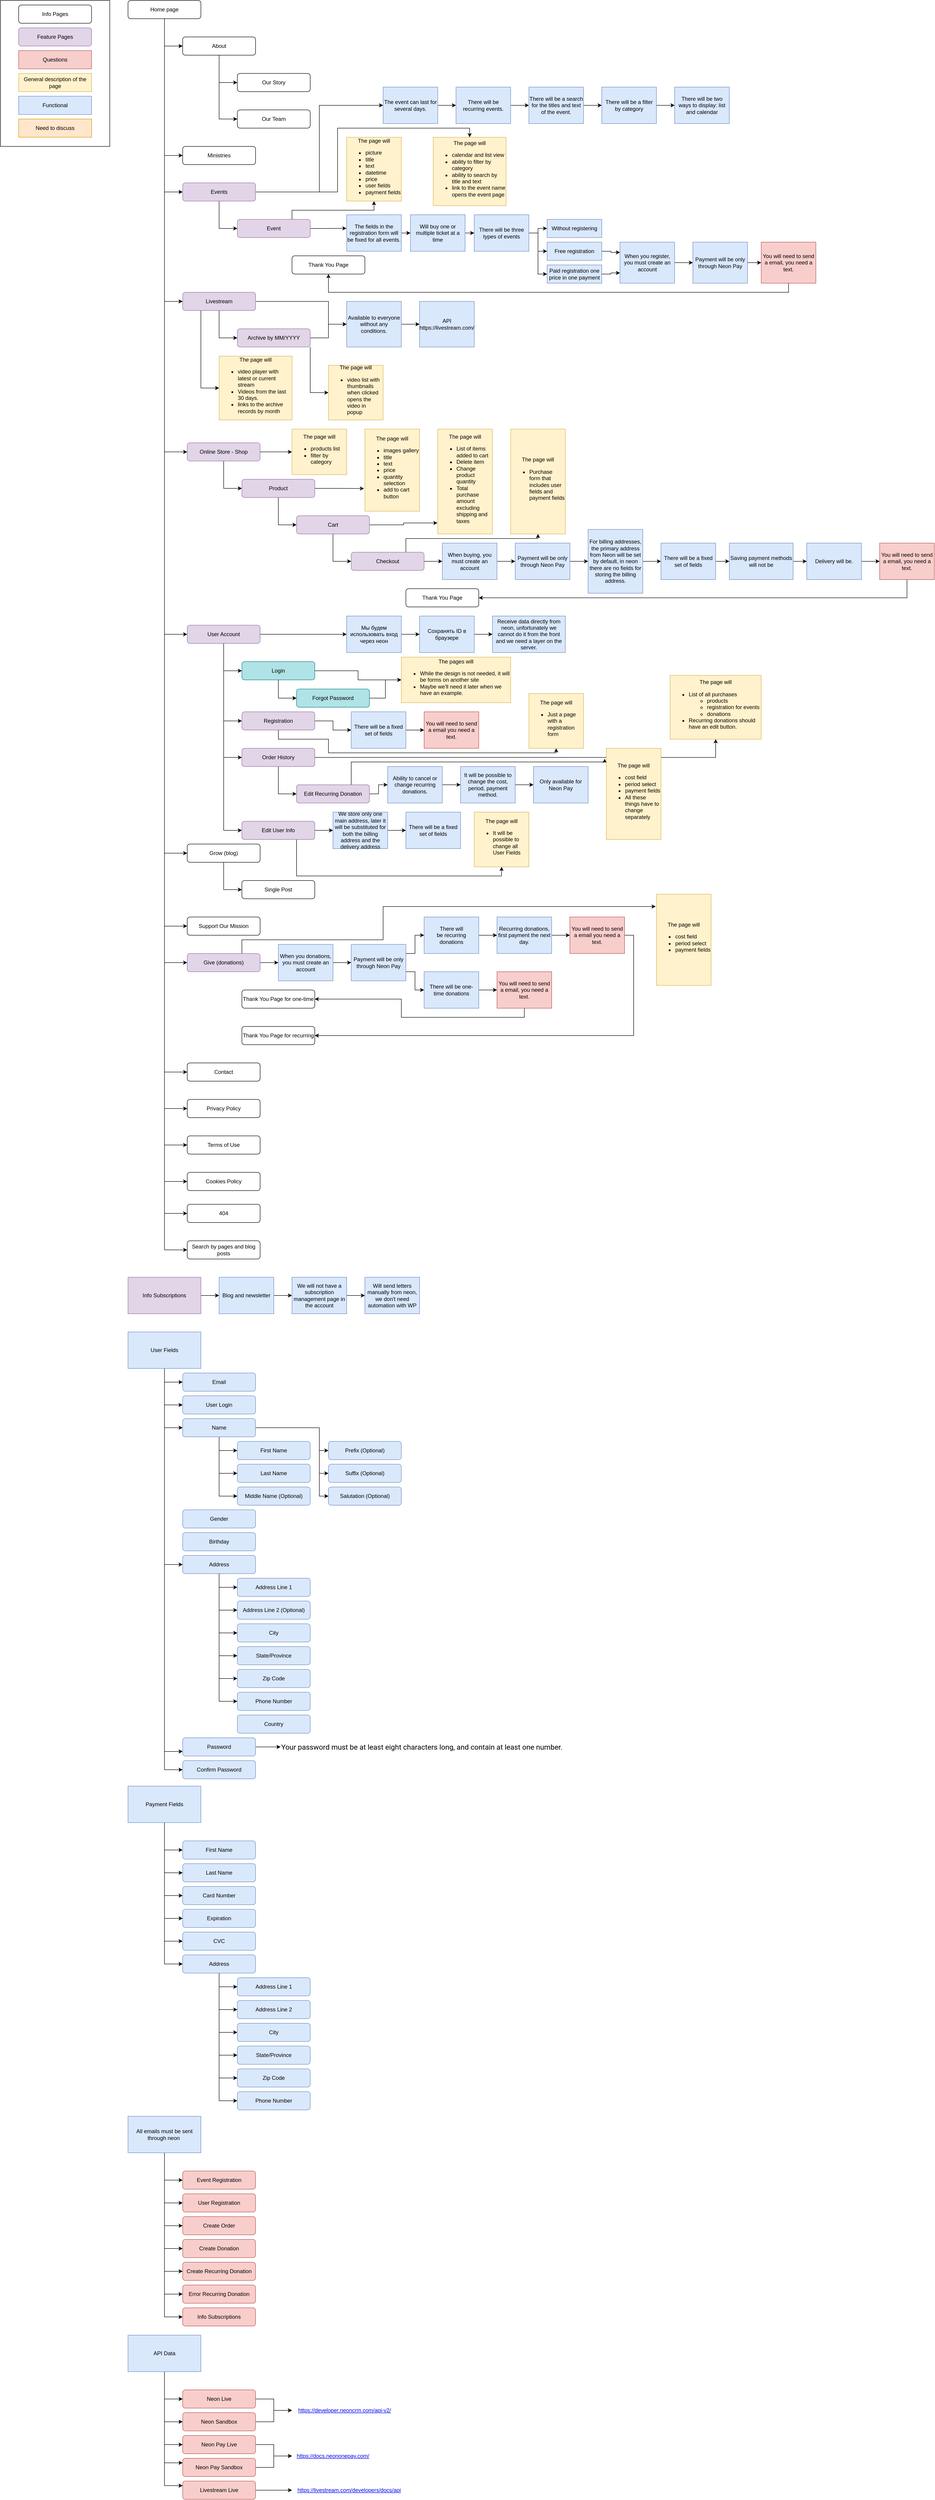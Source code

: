 <mxfile version="15.5.4" type="embed"><diagram id="Je_jK2V_8Z9Xw-o6vHtV" name="Full Progect"><mxGraphModel dx="13830" dy="5730" grid="1" gridSize="10" guides="1" tooltips="1" connect="1" arrows="1" fold="1" page="1" pageScale="1" pageWidth="900" pageHeight="1600" math="0" shadow="0"><root><mxCell id="0"/><mxCell id="1" parent="0"/><mxCell id="7xXleIvDm7jgAc_pziCA-107" value="" style="rounded=0;whiteSpace=wrap;html=1;" parent="1" vertex="1"><mxGeometry x="-200" y="360" width="240" height="320" as="geometry"/></mxCell><mxCell id="7xXleIvDm7jgAc_pziCA-29" style="edgeStyle=orthogonalEdgeStyle;rounded=0;orthogonalLoop=1;jettySize=auto;html=1;exitX=0.5;exitY=1;exitDx=0;exitDy=0;entryX=0;entryY=0.5;entryDx=0;entryDy=0;" parent="1" source="7xXleIvDm7jgAc_pziCA-2" target="7xXleIvDm7jgAc_pziCA-3" edge="1"><mxGeometry relative="1" as="geometry"/></mxCell><mxCell id="7xXleIvDm7jgAc_pziCA-32" style="edgeStyle=orthogonalEdgeStyle;rounded=0;orthogonalLoop=1;jettySize=auto;html=1;exitX=0.5;exitY=1;exitDx=0;exitDy=0;entryX=0;entryY=0.5;entryDx=0;entryDy=0;" parent="1" source="7xXleIvDm7jgAc_pziCA-2" target="7xXleIvDm7jgAc_pziCA-10" edge="1"><mxGeometry relative="1" as="geometry"/></mxCell><mxCell id="7xXleIvDm7jgAc_pziCA-33" style="edgeStyle=orthogonalEdgeStyle;rounded=0;orthogonalLoop=1;jettySize=auto;html=1;exitX=0.5;exitY=1;exitDx=0;exitDy=0;entryX=0;entryY=0.5;entryDx=0;entryDy=0;" parent="1" source="7xXleIvDm7jgAc_pziCA-2" target="7xXleIvDm7jgAc_pziCA-8" edge="1"><mxGeometry relative="1" as="geometry"/></mxCell><mxCell id="7xXleIvDm7jgAc_pziCA-37" style="edgeStyle=orthogonalEdgeStyle;rounded=0;orthogonalLoop=1;jettySize=auto;html=1;exitX=0.5;exitY=1;exitDx=0;exitDy=0;entryX=0;entryY=0.5;entryDx=0;entryDy=0;" parent="1" source="7xXleIvDm7jgAc_pziCA-2" target="7xXleIvDm7jgAc_pziCA-9" edge="1"><mxGeometry relative="1" as="geometry"/></mxCell><mxCell id="7xXleIvDm7jgAc_pziCA-39" style="edgeStyle=orthogonalEdgeStyle;rounded=0;orthogonalLoop=1;jettySize=auto;html=1;exitX=0.5;exitY=1;exitDx=0;exitDy=0;entryX=0;entryY=0.5;entryDx=0;entryDy=0;" parent="1" source="7xXleIvDm7jgAc_pziCA-2" target="7xXleIvDm7jgAc_pziCA-13" edge="1"><mxGeometry relative="1" as="geometry"/></mxCell><mxCell id="7xXleIvDm7jgAc_pziCA-40" style="edgeStyle=orthogonalEdgeStyle;rounded=0;orthogonalLoop=1;jettySize=auto;html=1;exitX=0.5;exitY=1;exitDx=0;exitDy=0;entryX=0;entryY=0.5;entryDx=0;entryDy=0;" parent="1" source="7xXleIvDm7jgAc_pziCA-2" target="7xXleIvDm7jgAc_pziCA-23" edge="1"><mxGeometry relative="1" as="geometry"/></mxCell><mxCell id="7xXleIvDm7jgAc_pziCA-41" style="edgeStyle=orthogonalEdgeStyle;rounded=0;orthogonalLoop=1;jettySize=auto;html=1;exitX=0.5;exitY=1;exitDx=0;exitDy=0;entryX=0;entryY=0.5;entryDx=0;entryDy=0;" parent="1" source="7xXleIvDm7jgAc_pziCA-2" target="7xXleIvDm7jgAc_pziCA-16" edge="1"><mxGeometry relative="1" as="geometry"/></mxCell><mxCell id="7xXleIvDm7jgAc_pziCA-42" style="edgeStyle=orthogonalEdgeStyle;rounded=0;orthogonalLoop=1;jettySize=auto;html=1;exitX=0.5;exitY=1;exitDx=0;exitDy=0;entryX=0;entryY=0.5;entryDx=0;entryDy=0;" parent="1" source="7xXleIvDm7jgAc_pziCA-2" target="7xXleIvDm7jgAc_pziCA-18" edge="1"><mxGeometry relative="1" as="geometry"/></mxCell><mxCell id="7xXleIvDm7jgAc_pziCA-44" style="edgeStyle=orthogonalEdgeStyle;rounded=0;orthogonalLoop=1;jettySize=auto;html=1;exitX=0.5;exitY=1;exitDx=0;exitDy=0;entryX=0;entryY=0.5;entryDx=0;entryDy=0;" parent="1" source="7xXleIvDm7jgAc_pziCA-2" target="7xXleIvDm7jgAc_pziCA-19" edge="1"><mxGeometry relative="1" as="geometry"/></mxCell><mxCell id="7xXleIvDm7jgAc_pziCA-45" style="edgeStyle=orthogonalEdgeStyle;rounded=0;orthogonalLoop=1;jettySize=auto;html=1;exitX=0.5;exitY=1;exitDx=0;exitDy=0;entryX=0;entryY=0.5;entryDx=0;entryDy=0;" parent="1" source="7xXleIvDm7jgAc_pziCA-2" target="7xXleIvDm7jgAc_pziCA-20" edge="1"><mxGeometry relative="1" as="geometry"/></mxCell><mxCell id="7xXleIvDm7jgAc_pziCA-46" style="edgeStyle=orthogonalEdgeStyle;rounded=0;orthogonalLoop=1;jettySize=auto;html=1;exitX=0.5;exitY=1;exitDx=0;exitDy=0;entryX=0;entryY=0.5;entryDx=0;entryDy=0;" parent="1" source="7xXleIvDm7jgAc_pziCA-2" target="7xXleIvDm7jgAc_pziCA-21" edge="1"><mxGeometry relative="1" as="geometry"/></mxCell><mxCell id="7xXleIvDm7jgAc_pziCA-47" style="edgeStyle=orthogonalEdgeStyle;rounded=0;orthogonalLoop=1;jettySize=auto;html=1;exitX=0.5;exitY=1;exitDx=0;exitDy=0;entryX=0;entryY=0.5;entryDx=0;entryDy=0;" parent="1" source="7xXleIvDm7jgAc_pziCA-2" target="7xXleIvDm7jgAc_pziCA-22" edge="1"><mxGeometry relative="1" as="geometry"/></mxCell><mxCell id="L4_pr1pYZJ6r3tZRuc8D-36" style="edgeStyle=orthogonalEdgeStyle;rounded=0;orthogonalLoop=1;jettySize=auto;html=1;exitX=0.5;exitY=1;exitDx=0;exitDy=0;entryX=0;entryY=0.5;entryDx=0;entryDy=0;" parent="1" source="7xXleIvDm7jgAc_pziCA-2" target="UJV2R2LUBAMsPxbDvIgO-6" edge="1"><mxGeometry relative="1" as="geometry"/></mxCell><mxCell id="L4_pr1pYZJ6r3tZRuc8D-63" style="edgeStyle=orthogonalEdgeStyle;rounded=0;orthogonalLoop=1;jettySize=auto;html=1;exitX=0.5;exitY=1;exitDx=0;exitDy=0;entryX=0;entryY=0.5;entryDx=0;entryDy=0;" parent="1" source="7xXleIvDm7jgAc_pziCA-2" target="L4_pr1pYZJ6r3tZRuc8D-61" edge="1"><mxGeometry relative="1" as="geometry"/></mxCell><mxCell id="L4_pr1pYZJ6r3tZRuc8D-64" style="edgeStyle=orthogonalEdgeStyle;rounded=0;orthogonalLoop=1;jettySize=auto;html=1;exitX=0.5;exitY=1;exitDx=0;exitDy=0;entryX=0;entryY=0.5;entryDx=0;entryDy=0;" parent="1" source="7xXleIvDm7jgAc_pziCA-2" target="L4_pr1pYZJ6r3tZRuc8D-62" edge="1"><mxGeometry relative="1" as="geometry"/></mxCell><mxCell id="7xXleIvDm7jgAc_pziCA-2" value="Home page" style="rounded=1;whiteSpace=wrap;html=1;" parent="1" vertex="1"><mxGeometry x="80" y="360" width="160" height="40" as="geometry"/></mxCell><mxCell id="7xXleIvDm7jgAc_pziCA-30" style="edgeStyle=orthogonalEdgeStyle;rounded=0;orthogonalLoop=1;jettySize=auto;html=1;exitX=0.5;exitY=1;exitDx=0;exitDy=0;entryX=0;entryY=0.5;entryDx=0;entryDy=0;" parent="1" source="7xXleIvDm7jgAc_pziCA-3" target="7xXleIvDm7jgAc_pziCA-5" edge="1"><mxGeometry relative="1" as="geometry"/></mxCell><mxCell id="7xXleIvDm7jgAc_pziCA-31" style="edgeStyle=orthogonalEdgeStyle;rounded=0;orthogonalLoop=1;jettySize=auto;html=1;exitX=0.5;exitY=1;exitDx=0;exitDy=0;entryX=0;entryY=0.5;entryDx=0;entryDy=0;" parent="1" source="7xXleIvDm7jgAc_pziCA-3" target="7xXleIvDm7jgAc_pziCA-6" edge="1"><mxGeometry relative="1" as="geometry"><Array as="points"><mxPoint x="280" y="620"/></Array></mxGeometry></mxCell><mxCell id="7xXleIvDm7jgAc_pziCA-3" value="About" style="rounded=1;whiteSpace=wrap;html=1;" parent="1" vertex="1"><mxGeometry x="200" y="440" width="160" height="40" as="geometry"/></mxCell><mxCell id="7xXleIvDm7jgAc_pziCA-5" value="Our Story" style="rounded=1;whiteSpace=wrap;html=1;" parent="1" vertex="1"><mxGeometry x="320" y="520" width="160" height="40" as="geometry"/></mxCell><mxCell id="7xXleIvDm7jgAc_pziCA-6" value="Our Team" style="rounded=1;whiteSpace=wrap;html=1;" parent="1" vertex="1"><mxGeometry x="320" y="600" width="160" height="40" as="geometry"/></mxCell><mxCell id="7xXleIvDm7jgAc_pziCA-69" style="edgeStyle=orthogonalEdgeStyle;rounded=0;orthogonalLoop=1;jettySize=auto;html=1;exitX=1;exitY=0.5;exitDx=0;exitDy=0;entryX=-0.004;entryY=0.372;entryDx=0;entryDy=0;entryPerimeter=0;" parent="1" source="7xXleIvDm7jgAc_pziCA-7" target="7xXleIvDm7jgAc_pziCA-61" edge="1"><mxGeometry relative="1" as="geometry"/></mxCell><mxCell id="7xXleIvDm7jgAc_pziCA-103" style="edgeStyle=orthogonalEdgeStyle;rounded=0;orthogonalLoop=1;jettySize=auto;html=1;exitX=0.75;exitY=0;exitDx=0;exitDy=0;" parent="1" source="7xXleIvDm7jgAc_pziCA-7" target="7xXleIvDm7jgAc_pziCA-76" edge="1"><mxGeometry relative="1" as="geometry"/></mxCell><mxCell id="7xXleIvDm7jgAc_pziCA-7" value="Event" style="rounded=1;whiteSpace=wrap;html=1;fillColor=#e1d5e7;strokeColor=#9673a6;fontColor=#000000;" parent="1" vertex="1"><mxGeometry x="320" y="840" width="160" height="40" as="geometry"/></mxCell><mxCell id="7xXleIvDm7jgAc_pziCA-35" style="edgeStyle=orthogonalEdgeStyle;rounded=0;orthogonalLoop=1;jettySize=auto;html=1;exitX=0.5;exitY=1;exitDx=0;exitDy=0;entryX=0;entryY=0.5;entryDx=0;entryDy=0;" parent="1" source="7xXleIvDm7jgAc_pziCA-8" target="7xXleIvDm7jgAc_pziCA-7" edge="1"><mxGeometry relative="1" as="geometry"><mxPoint x="320.0" y="860.0" as="targetPoint"/></mxGeometry></mxCell><mxCell id="7xXleIvDm7jgAc_pziCA-79" style="edgeStyle=orthogonalEdgeStyle;rounded=0;orthogonalLoop=1;jettySize=auto;html=1;exitX=1;exitY=0.5;exitDx=0;exitDy=0;entryX=0;entryY=0.5;entryDx=0;entryDy=0;" parent="1" source="7xXleIvDm7jgAc_pziCA-8" target="7xXleIvDm7jgAc_pziCA-77" edge="1"><mxGeometry relative="1" as="geometry"/></mxCell><mxCell id="7xXleIvDm7jgAc_pziCA-104" style="edgeStyle=orthogonalEdgeStyle;rounded=0;orthogonalLoop=1;jettySize=auto;html=1;exitX=1;exitY=0.25;exitDx=0;exitDy=0;entryX=0.5;entryY=0;entryDx=0;entryDy=0;" parent="1" source="7xXleIvDm7jgAc_pziCA-8" target="7xXleIvDm7jgAc_pziCA-86" edge="1"><mxGeometry relative="1" as="geometry"><Array as="points"><mxPoint x="360" y="780"/><mxPoint x="540" y="780"/><mxPoint x="540" y="640"/><mxPoint x="830" y="640"/></Array></mxGeometry></mxCell><mxCell id="7xXleIvDm7jgAc_pziCA-8" value="Events" style="rounded=1;whiteSpace=wrap;html=1;fillColor=#e1d5e7;strokeColor=#9673a6;fontColor=#000000;" parent="1" vertex="1"><mxGeometry x="200" y="760" width="160" height="40" as="geometry"/></mxCell><mxCell id="7xXleIvDm7jgAc_pziCA-38" style="edgeStyle=orthogonalEdgeStyle;rounded=0;orthogonalLoop=1;jettySize=auto;html=1;exitX=0.5;exitY=1;exitDx=0;exitDy=0;entryX=0;entryY=0.5;entryDx=0;entryDy=0;fontColor=#000000;" parent="1" source="7xXleIvDm7jgAc_pziCA-9" target="7xXleIvDm7jgAc_pziCA-14" edge="1"><mxGeometry relative="1" as="geometry"/></mxCell><mxCell id="7xXleIvDm7jgAc_pziCA-101" style="edgeStyle=orthogonalEdgeStyle;rounded=0;orthogonalLoop=1;jettySize=auto;html=1;exitX=1;exitY=0.5;exitDx=0;exitDy=0;entryX=0;entryY=0.5;entryDx=0;entryDy=0;fontColor=#000000;" parent="1" source="7xXleIvDm7jgAc_pziCA-9" target="7xXleIvDm7jgAc_pziCA-94" edge="1"><mxGeometry relative="1" as="geometry"><Array as="points"><mxPoint x="520" y="1020"/><mxPoint x="520" y="1070"/></Array></mxGeometry></mxCell><mxCell id="V-SNPXjp-S1AOhE5Q4zP-15" style="edgeStyle=orthogonalEdgeStyle;rounded=0;orthogonalLoop=1;jettySize=auto;html=1;exitX=0.25;exitY=1;exitDx=0;exitDy=0;entryX=0;entryY=0.5;entryDx=0;entryDy=0;fontColor=#000000;" parent="1" source="7xXleIvDm7jgAc_pziCA-9" target="V-SNPXjp-S1AOhE5Q4zP-14" edge="1"><mxGeometry relative="1" as="geometry"/></mxCell><mxCell id="7xXleIvDm7jgAc_pziCA-9" value="Livestream" style="rounded=1;whiteSpace=wrap;html=1;fillColor=#e1d5e7;strokeColor=#9673a6;fontColor=#000000;" parent="1" vertex="1"><mxGeometry x="200" y="1000" width="160" height="40" as="geometry"/></mxCell><mxCell id="7xXleIvDm7jgAc_pziCA-10" value="Ministries" style="rounded=1;whiteSpace=wrap;html=1;" parent="1" vertex="1"><mxGeometry x="200" y="680" width="160" height="40" as="geometry"/></mxCell><mxCell id="7xXleIvDm7jgAc_pziCA-140" style="edgeStyle=orthogonalEdgeStyle;rounded=0;orthogonalLoop=1;jettySize=auto;html=1;exitX=0.5;exitY=1;exitDx=0;exitDy=0;entryX=0;entryY=0.5;entryDx=0;entryDy=0;fontColor=#000000;" parent="1" source="7xXleIvDm7jgAc_pziCA-13" target="7xXleIvDm7jgAc_pziCA-17" edge="1"><mxGeometry relative="1" as="geometry"/></mxCell><mxCell id="V-SNPXjp-S1AOhE5Q4zP-19" style="edgeStyle=orthogonalEdgeStyle;rounded=0;orthogonalLoop=1;jettySize=auto;html=1;exitX=1;exitY=0.5;exitDx=0;exitDy=0;entryX=0;entryY=0.5;entryDx=0;entryDy=0;fontColor=#000000;" parent="1" source="7xXleIvDm7jgAc_pziCA-13" target="7xXleIvDm7jgAc_pziCA-179" edge="1"><mxGeometry relative="1" as="geometry"/></mxCell><mxCell id="7xXleIvDm7jgAc_pziCA-13" value="Online Store - Shop" style="rounded=1;whiteSpace=wrap;html=1;fillColor=#e1d5e7;strokeColor=#9673a6;fontColor=#000000;" parent="1" vertex="1"><mxGeometry x="210" y="1330" width="160" height="40" as="geometry"/></mxCell><mxCell id="7xXleIvDm7jgAc_pziCA-102" style="edgeStyle=orthogonalEdgeStyle;rounded=0;orthogonalLoop=1;jettySize=auto;html=1;exitX=1;exitY=0.5;exitDx=0;exitDy=0;entryX=0;entryY=0.5;entryDx=0;entryDy=0;fontColor=#000000;" parent="1" source="7xXleIvDm7jgAc_pziCA-14" target="7xXleIvDm7jgAc_pziCA-94" edge="1"><mxGeometry relative="1" as="geometry"><Array as="points"><mxPoint x="520" y="1100"/><mxPoint x="520" y="1070"/></Array></mxGeometry></mxCell><mxCell id="V-SNPXjp-S1AOhE5Q4zP-17" style="edgeStyle=orthogonalEdgeStyle;rounded=0;orthogonalLoop=1;jettySize=auto;html=1;exitX=1;exitY=1;exitDx=0;exitDy=0;entryX=0;entryY=0.5;entryDx=0;entryDy=0;fontColor=#000000;" parent="1" source="7xXleIvDm7jgAc_pziCA-14" target="V-SNPXjp-S1AOhE5Q4zP-16" edge="1"><mxGeometry relative="1" as="geometry"/></mxCell><mxCell id="7xXleIvDm7jgAc_pziCA-14" value="Archive by MM/YYYY" style="rounded=1;whiteSpace=wrap;html=1;fillColor=#e1d5e7;strokeColor=#9673a6;fontColor=#000000;" parent="1" vertex="1"><mxGeometry x="320" y="1080" width="160" height="40" as="geometry"/></mxCell><mxCell id="7xXleIvDm7jgAc_pziCA-16" value="Grow (blog)" style="rounded=1;whiteSpace=wrap;html=1;fillColor=#d5e8d4;strokeColor=#82b366;" parent="1" vertex="1"><mxGeometry x="210" y="2210" width="160" height="40" as="geometry"/></mxCell><mxCell id="7xXleIvDm7jgAc_pziCA-141" style="edgeStyle=orthogonalEdgeStyle;rounded=0;orthogonalLoop=1;jettySize=auto;html=1;exitX=0.5;exitY=1;exitDx=0;exitDy=0;entryX=0;entryY=0.5;entryDx=0;entryDy=0;fontColor=#000000;" parent="1" source="7xXleIvDm7jgAc_pziCA-17" target="7xXleIvDm7jgAc_pziCA-89" edge="1"><mxGeometry relative="1" as="geometry"/></mxCell><mxCell id="V-SNPXjp-S1AOhE5Q4zP-21" style="edgeStyle=orthogonalEdgeStyle;rounded=0;orthogonalLoop=1;jettySize=auto;html=1;exitX=1;exitY=0.5;exitDx=0;exitDy=0;entryX=-0.017;entryY=0.724;entryDx=0;entryDy=0;entryPerimeter=0;fontColor=#000000;" parent="1" source="7xXleIvDm7jgAc_pziCA-17" target="V-SNPXjp-S1AOhE5Q4zP-20" edge="1"><mxGeometry relative="1" as="geometry"/></mxCell><mxCell id="7xXleIvDm7jgAc_pziCA-17" value="Product" style="rounded=1;whiteSpace=wrap;html=1;fillColor=#e1d5e7;strokeColor=#9673a6;fontColor=#000000;" parent="1" vertex="1"><mxGeometry x="330" y="1410" width="160" height="40" as="geometry"/></mxCell><mxCell id="7xXleIvDm7jgAc_pziCA-18" value="Support Our Mission" style="rounded=1;whiteSpace=wrap;html=1;fillColor=#d5e8d4;strokeColor=#82b366;" parent="1" vertex="1"><mxGeometry x="210" y="2370" width="160" height="40" as="geometry"/></mxCell><mxCell id="7xXleIvDm7jgAc_pziCA-168" style="edgeStyle=orthogonalEdgeStyle;rounded=0;orthogonalLoop=1;jettySize=auto;html=1;exitX=1;exitY=0.5;exitDx=0;exitDy=0;entryX=0;entryY=0.5;entryDx=0;entryDy=0;" parent="1" source="7xXleIvDm7jgAc_pziCA-19" target="7xXleIvDm7jgAc_pziCA-150" edge="1"><mxGeometry relative="1" as="geometry"/></mxCell><mxCell id="L4_pr1pYZJ6r3tZRuc8D-58" style="edgeStyle=orthogonalEdgeStyle;rounded=0;orthogonalLoop=1;jettySize=auto;html=1;exitX=0.75;exitY=0;exitDx=0;exitDy=0;entryX=-0.014;entryY=0.135;entryDx=0;entryDy=0;entryPerimeter=0;" parent="1" source="7xXleIvDm7jgAc_pziCA-19" target="L4_pr1pYZJ6r3tZRuc8D-57" edge="1"><mxGeometry relative="1" as="geometry"><Array as="points"><mxPoint x="330" y="2420"/><mxPoint x="640" y="2420"/><mxPoint x="640" y="2347"/></Array></mxGeometry></mxCell><mxCell id="7xXleIvDm7jgAc_pziCA-19" value="Give (donations)" style="rounded=1;whiteSpace=wrap;html=1;fillColor=#e1d5e7;strokeColor=#9673a6;fontColor=#000000;" parent="1" vertex="1"><mxGeometry x="210" y="2450" width="160" height="40" as="geometry"/></mxCell><mxCell id="7xXleIvDm7jgAc_pziCA-20" value="Contact" style="rounded=1;whiteSpace=wrap;html=1;fillColor=#d5e8d4;strokeColor=#82b366;" parent="1" vertex="1"><mxGeometry x="210" y="2690" width="160" height="40" as="geometry"/></mxCell><mxCell id="7xXleIvDm7jgAc_pziCA-21" value="Privacy Policy" style="rounded=1;whiteSpace=wrap;html=1;fillColor=#d5e8d4;strokeColor=#82b366;" parent="1" vertex="1"><mxGeometry x="210" y="2770" width="160" height="40" as="geometry"/></mxCell><mxCell id="7xXleIvDm7jgAc_pziCA-22" value="Terms of Use" style="rounded=1;whiteSpace=wrap;html=1;" parent="1" vertex="1"><mxGeometry x="210" y="2850" width="160" height="40" as="geometry"/></mxCell><mxCell id="7xXleIvDm7jgAc_pziCA-135" style="edgeStyle=orthogonalEdgeStyle;rounded=0;orthogonalLoop=1;jettySize=auto;html=1;exitX=0.5;exitY=1;exitDx=0;exitDy=0;entryX=0;entryY=0.5;entryDx=0;entryDy=0;" parent="1" source="7xXleIvDm7jgAc_pziCA-23" target="7xXleIvDm7jgAc_pziCA-24" edge="1"><mxGeometry relative="1" as="geometry"/></mxCell><mxCell id="7xXleIvDm7jgAc_pziCA-136" style="edgeStyle=orthogonalEdgeStyle;rounded=0;orthogonalLoop=1;jettySize=auto;html=1;exitX=0.5;exitY=1;exitDx=0;exitDy=0;entryX=0;entryY=0.5;entryDx=0;entryDy=0;" parent="1" source="7xXleIvDm7jgAc_pziCA-23" target="7xXleIvDm7jgAc_pziCA-112" edge="1"><mxGeometry relative="1" as="geometry"/></mxCell><mxCell id="7xXleIvDm7jgAc_pziCA-137" style="edgeStyle=orthogonalEdgeStyle;rounded=0;orthogonalLoop=1;jettySize=auto;html=1;exitX=0.5;exitY=1;exitDx=0;exitDy=0;entryX=0;entryY=0.5;entryDx=0;entryDy=0;" parent="1" source="7xXleIvDm7jgAc_pziCA-23" target="7xXleIvDm7jgAc_pziCA-119" edge="1"><mxGeometry relative="1" as="geometry"/></mxCell><mxCell id="7xXleIvDm7jgAc_pziCA-138" style="edgeStyle=orthogonalEdgeStyle;rounded=0;orthogonalLoop=1;jettySize=auto;html=1;exitX=0.5;exitY=1;exitDx=0;exitDy=0;entryX=0;entryY=0.5;entryDx=0;entryDy=0;" parent="1" source="7xXleIvDm7jgAc_pziCA-23" target="7xXleIvDm7jgAc_pziCA-121" edge="1"><mxGeometry relative="1" as="geometry"/></mxCell><mxCell id="7xXleIvDm7jgAc_pziCA-261" style="edgeStyle=orthogonalEdgeStyle;rounded=0;orthogonalLoop=1;jettySize=auto;html=1;exitX=1;exitY=0.5;exitDx=0;exitDy=0;entryX=0;entryY=0.5;entryDx=0;entryDy=0;" parent="1" source="7xXleIvDm7jgAc_pziCA-23" target="7xXleIvDm7jgAc_pziCA-184" edge="1"><mxGeometry relative="1" as="geometry"/></mxCell><mxCell id="7xXleIvDm7jgAc_pziCA-23" value="User Account" style="rounded=1;whiteSpace=wrap;html=1;fillColor=#e1d5e7;strokeColor=#9673a6;fontColor=#000000;" parent="1" vertex="1"><mxGeometry x="210" y="1730" width="160" height="40" as="geometry"/></mxCell><mxCell id="L4_pr1pYZJ6r3tZRuc8D-38" style="edgeStyle=orthogonalEdgeStyle;rounded=0;orthogonalLoop=1;jettySize=auto;html=1;exitX=0.5;exitY=1;exitDx=0;exitDy=0;entryX=0;entryY=0.5;entryDx=0;entryDy=0;" parent="1" source="7xXleIvDm7jgAc_pziCA-24" target="L4_pr1pYZJ6r3tZRuc8D-37" edge="1"><mxGeometry relative="1" as="geometry"/></mxCell><mxCell id="c5qxtLoEuRJrSgBG_Tk3-7" style="edgeStyle=orthogonalEdgeStyle;rounded=0;orthogonalLoop=1;jettySize=auto;html=1;exitX=1;exitY=0.5;exitDx=0;exitDy=0;entryX=0;entryY=0.5;entryDx=0;entryDy=0;" parent="1" source="7xXleIvDm7jgAc_pziCA-24" target="c5qxtLoEuRJrSgBG_Tk3-5" edge="1"><mxGeometry relative="1" as="geometry"/></mxCell><mxCell id="7xXleIvDm7jgAc_pziCA-24" value="Login" style="rounded=1;whiteSpace=wrap;html=1;fillColor=#b0e3e6;strokeColor=#0e8088;sketch=0;fontColor=#000000;" parent="1" vertex="1"><mxGeometry x="330" y="1810" width="160" height="40" as="geometry"/></mxCell><mxCell id="7xXleIvDm7jgAc_pziCA-26" value="Order History" style="rounded=1;whiteSpace=wrap;html=1;fillColor=#e1d5e7;strokeColor=#9673a6;" parent="1" vertex="1"><mxGeometry x="330" y="2000" width="160" height="40" as="geometry"/></mxCell><mxCell id="7xXleIvDm7jgAc_pziCA-27" value="Edit Recurring Donation" style="rounded=1;whiteSpace=wrap;html=1;fillColor=#e1d5e7;strokeColor=#9673a6;" parent="1" vertex="1"><mxGeometry x="450" y="2080" width="160" height="40" as="geometry"/></mxCell><mxCell id="7xXleIvDm7jgAc_pziCA-28" value="Edit User Info" style="rounded=1;whiteSpace=wrap;html=1;fillColor=#e1d5e7;strokeColor=#9673a6;" parent="1" vertex="1"><mxGeometry x="330" y="2160" width="160" height="40" as="geometry"/></mxCell><mxCell id="7xXleIvDm7jgAc_pziCA-51" value="Info Pages" style="rounded=1;whiteSpace=wrap;html=1;" parent="1" vertex="1"><mxGeometry x="-160" y="370" width="160" height="40" as="geometry"/></mxCell><mxCell id="7xXleIvDm7jgAc_pziCA-98" value="" style="edgeStyle=orthogonalEdgeStyle;rounded=0;orthogonalLoop=1;jettySize=auto;html=1;" parent="1" source="7xXleIvDm7jgAc_pziCA-61" target="7xXleIvDm7jgAc_pziCA-95" edge="1"><mxGeometry relative="1" as="geometry"/></mxCell><mxCell id="7xXleIvDm7jgAc_pziCA-61" value="The fields in the registration form will be fixed for all events." style="rounded=0;whiteSpace=wrap;html=1;fillColor=#dae8fc;strokeColor=#6c8ebf;fontColor=#000000;" parent="1" vertex="1"><mxGeometry x="560" y="830" width="120" height="80" as="geometry"/></mxCell><mxCell id="7xXleIvDm7jgAc_pziCA-71" style="edgeStyle=orthogonalEdgeStyle;rounded=0;orthogonalLoop=1;jettySize=auto;html=1;exitX=1;exitY=0.5;exitDx=0;exitDy=0;" parent="1" source="7xXleIvDm7jgAc_pziCA-62" target="7xXleIvDm7jgAc_pziCA-63" edge="1"><mxGeometry relative="1" as="geometry"/></mxCell><mxCell id="7xXleIvDm7jgAc_pziCA-72" style="edgeStyle=orthogonalEdgeStyle;rounded=0;orthogonalLoop=1;jettySize=auto;html=1;entryX=0;entryY=0.5;entryDx=0;entryDy=0;" parent="1" source="7xXleIvDm7jgAc_pziCA-62" target="7xXleIvDm7jgAc_pziCA-65" edge="1"><mxGeometry relative="1" as="geometry"/></mxCell><mxCell id="7xXleIvDm7jgAc_pziCA-73" style="edgeStyle=orthogonalEdgeStyle;rounded=0;orthogonalLoop=1;jettySize=auto;html=1;exitX=1;exitY=0.5;exitDx=0;exitDy=0;entryX=0;entryY=0.5;entryDx=0;entryDy=0;" parent="1" source="7xXleIvDm7jgAc_pziCA-62" target="7xXleIvDm7jgAc_pziCA-64" edge="1"><mxGeometry relative="1" as="geometry"/></mxCell><mxCell id="7xXleIvDm7jgAc_pziCA-62" value="There will be three types of events" style="rounded=0;whiteSpace=wrap;html=1;fillColor=#dae8fc;strokeColor=#6c8ebf;fontColor=#000000;" parent="1" vertex="1"><mxGeometry x="840" y="830" width="120" height="80" as="geometry"/></mxCell><mxCell id="7xXleIvDm7jgAc_pziCA-63" value="Without registering" style="rounded=0;whiteSpace=wrap;html=1;fillColor=#dae8fc;strokeColor=#6c8ebf;fontColor=#000000;" parent="1" vertex="1"><mxGeometry x="1000" y="840" width="120" height="40" as="geometry"/></mxCell><mxCell id="7xXleIvDm7jgAc_pziCA-84" style="edgeStyle=orthogonalEdgeStyle;rounded=0;orthogonalLoop=1;jettySize=auto;html=1;exitX=1;exitY=0.5;exitDx=0;exitDy=0;entryX=0;entryY=0.75;entryDx=0;entryDy=0;" parent="1" source="7xXleIvDm7jgAc_pziCA-64" target="7xXleIvDm7jgAc_pziCA-82" edge="1"><mxGeometry relative="1" as="geometry"/></mxCell><mxCell id="7xXleIvDm7jgAc_pziCA-64" value="Paid registration one price in one payment" style="rounded=0;whiteSpace=wrap;html=1;fillColor=#dae8fc;strokeColor=#6c8ebf;fontColor=#000000;" parent="1" vertex="1"><mxGeometry x="1000" y="940" width="120" height="40" as="geometry"/></mxCell><mxCell id="7xXleIvDm7jgAc_pziCA-85" style="edgeStyle=orthogonalEdgeStyle;rounded=0;orthogonalLoop=1;jettySize=auto;html=1;exitX=1;exitY=0.5;exitDx=0;exitDy=0;entryX=0;entryY=0.25;entryDx=0;entryDy=0;" parent="1" source="7xXleIvDm7jgAc_pziCA-65" target="7xXleIvDm7jgAc_pziCA-82" edge="1"><mxGeometry relative="1" as="geometry"/></mxCell><mxCell id="7xXleIvDm7jgAc_pziCA-65" value="Free registration" style="rounded=0;whiteSpace=wrap;html=1;fillColor=#dae8fc;strokeColor=#6c8ebf;fontColor=#000000;" parent="1" vertex="1"><mxGeometry x="1000" y="890" width="120" height="40" as="geometry"/></mxCell><mxCell id="7xXleIvDm7jgAc_pziCA-75" style="edgeStyle=orthogonalEdgeStyle;rounded=0;orthogonalLoop=1;jettySize=auto;html=1;exitX=0.5;exitY=1;exitDx=0;exitDy=0;entryX=0.5;entryY=1;entryDx=0;entryDy=0;" parent="1" source="7xXleIvDm7jgAc_pziCA-88" target="7xXleIvDm7jgAc_pziCA-67" edge="1"><mxGeometry relative="1" as="geometry"/></mxCell><mxCell id="7xXleIvDm7jgAc_pziCA-93" value="" style="edgeStyle=orthogonalEdgeStyle;rounded=0;orthogonalLoop=1;jettySize=auto;html=1;" parent="1" source="7xXleIvDm7jgAc_pziCA-66" target="7xXleIvDm7jgAc_pziCA-88" edge="1"><mxGeometry relative="1" as="geometry"/></mxCell><mxCell id="7xXleIvDm7jgAc_pziCA-66" value="Payment will be only through Neon Pay" style="rounded=0;whiteSpace=wrap;html=1;fillColor=#dae8fc;strokeColor=#6c8ebf;fontColor=#000000;" parent="1" vertex="1"><mxGeometry x="1320" y="890" width="120" height="90" as="geometry"/></mxCell><mxCell id="7xXleIvDm7jgAc_pziCA-67" value="Thank You Page" style="rounded=1;whiteSpace=wrap;html=1;" parent="1" vertex="1"><mxGeometry x="440" y="920" width="160" height="40" as="geometry"/></mxCell><mxCell id="7xXleIvDm7jgAc_pziCA-76" value="&lt;div&gt;The page will&lt;/div&gt;&lt;div&gt;&lt;ul&gt;&lt;li style=&quot;text-align: left;&quot;&gt;picture&lt;/li&gt;&lt;li style=&quot;text-align: left;&quot;&gt;title&lt;/li&gt;&lt;li style=&quot;text-align: left;&quot;&gt;text&lt;/li&gt;&lt;li style=&quot;text-align: left;&quot;&gt;datetime&lt;/li&gt;&lt;li style=&quot;text-align: left;&quot;&gt;price&lt;/li&gt;&lt;li style=&quot;text-align: left;&quot;&gt;user fields&lt;/li&gt;&lt;li style=&quot;text-align: left;&quot;&gt;payment fields&lt;/li&gt;&lt;/ul&gt;&lt;/div&gt;" style="rounded=0;whiteSpace=wrap;html=1;fillColor=#fff2cc;strokeColor=#d6b656;align=center;fontColor=#000000;" parent="1" vertex="1"><mxGeometry x="560" y="660" width="120" height="140" as="geometry"/></mxCell><mxCell id="WkCh3vwjCoDEeLmgxas2-4" value="" style="edgeStyle=orthogonalEdgeStyle;rounded=0;orthogonalLoop=1;jettySize=auto;html=1;" parent="1" source="7xXleIvDm7jgAc_pziCA-77" target="7xXleIvDm7jgAc_pziCA-78" edge="1"><mxGeometry relative="1" as="geometry"/></mxCell><mxCell id="7xXleIvDm7jgAc_pziCA-77" value="The event can last for several days." style="rounded=0;whiteSpace=wrap;html=1;fillColor=#dae8fc;strokeColor=#6c8ebf;fontColor=#000000;" parent="1" vertex="1"><mxGeometry x="640" y="550" width="120" height="80" as="geometry"/></mxCell><mxCell id="WkCh3vwjCoDEeLmgxas2-5" value="" style="edgeStyle=orthogonalEdgeStyle;rounded=0;orthogonalLoop=1;jettySize=auto;html=1;" parent="1" source="7xXleIvDm7jgAc_pziCA-78" target="WkCh3vwjCoDEeLmgxas2-1" edge="1"><mxGeometry relative="1" as="geometry"/></mxCell><mxCell id="7xXleIvDm7jgAc_pziCA-78" value="&lt;p data-pm-slice=&quot;1 1 [&amp;quot;orderedList&amp;quot;,null,&amp;quot;listItem&amp;quot;,null]&quot;&gt;There will be recurring events.&lt;/p&gt;" style="rounded=0;whiteSpace=wrap;html=1;fillColor=#dae8fc;strokeColor=#6c8ebf;fontColor=#000000;" parent="1" vertex="1"><mxGeometry x="800" y="550" width="120" height="80" as="geometry"/></mxCell><mxCell id="7xXleIvDm7jgAc_pziCA-83" value="" style="edgeStyle=orthogonalEdgeStyle;rounded=0;orthogonalLoop=1;jettySize=auto;html=1;" parent="1" source="7xXleIvDm7jgAc_pziCA-82" target="7xXleIvDm7jgAc_pziCA-66" edge="1"><mxGeometry relative="1" as="geometry"/></mxCell><mxCell id="7xXleIvDm7jgAc_pziCA-82" value="When you register, you must create an account" style="rounded=0;whiteSpace=wrap;html=1;fillColor=#dae8fc;strokeColor=#6c8ebf;fontColor=#000000;" parent="1" vertex="1"><mxGeometry x="1160" y="890" width="120" height="90" as="geometry"/></mxCell><mxCell id="7xXleIvDm7jgAc_pziCA-86" value="&lt;div&gt;The page will&lt;/div&gt;&lt;div&gt;&lt;ul&gt;&lt;li style=&quot;text-align: left;&quot;&gt;calendar and list view&lt;/li&gt;&lt;li style=&quot;text-align: left;&quot;&gt;ability to filter by category&lt;/li&gt;&lt;li style=&quot;text-align: left;&quot;&gt;ability to search by title and text&lt;/li&gt;&lt;li style=&quot;text-align: left;&quot;&gt;link to the event name opens the event page&lt;/li&gt;&lt;/ul&gt;&lt;/div&gt;" style="rounded=0;whiteSpace=wrap;html=1;fillColor=#fff2cc;strokeColor=#d6b656;align=center;fontColor=#000000;" parent="1" vertex="1"><mxGeometry x="750" y="660" width="160" height="150" as="geometry"/></mxCell><mxCell id="7xXleIvDm7jgAc_pziCA-88" value="You will need to send a email, you need a text." style="rounded=0;whiteSpace=wrap;html=1;fillColor=#f8cecc;strokeColor=#b85450;sketch=0;fontColor=#000000;" parent="1" vertex="1"><mxGeometry x="1470" y="890" width="120" height="90" as="geometry"/></mxCell><mxCell id="7xXleIvDm7jgAc_pziCA-142" style="edgeStyle=orthogonalEdgeStyle;rounded=0;orthogonalLoop=1;jettySize=auto;html=1;exitX=0.5;exitY=1;exitDx=0;exitDy=0;entryX=0;entryY=0.5;entryDx=0;entryDy=0;" parent="1" source="7xXleIvDm7jgAc_pziCA-89" target="7xXleIvDm7jgAc_pziCA-90" edge="1"><mxGeometry relative="1" as="geometry"/></mxCell><mxCell id="V-SNPXjp-S1AOhE5Q4zP-30" style="edgeStyle=orthogonalEdgeStyle;rounded=0;orthogonalLoop=1;jettySize=auto;html=1;exitX=1;exitY=0.5;exitDx=0;exitDy=0;entryX=-0.006;entryY=0.895;entryDx=0;entryDy=0;entryPerimeter=0;fontColor=#000000;" parent="1" source="7xXleIvDm7jgAc_pziCA-89" target="V-SNPXjp-S1AOhE5Q4zP-29" edge="1"><mxGeometry relative="1" as="geometry"/></mxCell><mxCell id="7xXleIvDm7jgAc_pziCA-89" value="Cart" style="rounded=1;whiteSpace=wrap;html=1;fillColor=#e1d5e7;strokeColor=#9673a6;fontColor=#000000;" parent="1" vertex="1"><mxGeometry x="450" y="1490" width="160" height="40" as="geometry"/></mxCell><mxCell id="7xXleIvDm7jgAc_pziCA-174" value="" style="edgeStyle=orthogonalEdgeStyle;rounded=0;orthogonalLoop=1;jettySize=auto;html=1;" parent="1" source="7xXleIvDm7jgAc_pziCA-90" target="7xXleIvDm7jgAc_pziCA-171" edge="1"><mxGeometry relative="1" as="geometry"/></mxCell><mxCell id="V-SNPXjp-S1AOhE5Q4zP-32" style="edgeStyle=orthogonalEdgeStyle;rounded=0;orthogonalLoop=1;jettySize=auto;html=1;exitX=0.75;exitY=0;exitDx=0;exitDy=0;entryX=0.5;entryY=1;entryDx=0;entryDy=0;fontColor=#000000;" parent="1" source="7xXleIvDm7jgAc_pziCA-90" target="V-SNPXjp-S1AOhE5Q4zP-31" edge="1"><mxGeometry relative="1" as="geometry"><Array as="points"><mxPoint x="690" y="1540"/><mxPoint x="980" y="1540"/></Array></mxGeometry></mxCell><mxCell id="7xXleIvDm7jgAc_pziCA-90" value="Checkout" style="rounded=1;whiteSpace=wrap;html=1;fillColor=#e1d5e7;strokeColor=#9673a6;fontColor=#000000;" parent="1" vertex="1"><mxGeometry x="570" y="1570" width="160" height="40" as="geometry"/></mxCell><mxCell id="7xXleIvDm7jgAc_pziCA-91" value="Thank You Page" style="rounded=1;whiteSpace=wrap;html=1;" parent="1" vertex="1"><mxGeometry x="690" y="1650" width="160" height="40" as="geometry"/></mxCell><mxCell id="7xXleIvDm7jgAc_pziCA-170" value="" style="edgeStyle=orthogonalEdgeStyle;rounded=0;orthogonalLoop=1;jettySize=auto;html=1;fontColor=#000000;" parent="1" source="7xXleIvDm7jgAc_pziCA-94" target="7xXleIvDm7jgAc_pziCA-128" edge="1"><mxGeometry relative="1" as="geometry"/></mxCell><mxCell id="7xXleIvDm7jgAc_pziCA-94" value="Available to everyone without any conditions." style="rounded=0;whiteSpace=wrap;html=1;fillColor=#dae8fc;strokeColor=#6c8ebf;fontColor=#000000;" parent="1" vertex="1"><mxGeometry x="560" y="1020" width="120" height="100" as="geometry"/></mxCell><mxCell id="7xXleIvDm7jgAc_pziCA-99" value="" style="edgeStyle=orthogonalEdgeStyle;rounded=0;orthogonalLoop=1;jettySize=auto;html=1;" parent="1" source="7xXleIvDm7jgAc_pziCA-95" target="7xXleIvDm7jgAc_pziCA-62" edge="1"><mxGeometry relative="1" as="geometry"/></mxCell><mxCell id="7xXleIvDm7jgAc_pziCA-95" value="Will buy one or multiple ticket at a time" style="rounded=0;whiteSpace=wrap;html=1;fillColor=#dae8fc;strokeColor=#6c8ebf;fontColor=#000000;" parent="1" vertex="1"><mxGeometry x="700" y="830" width="120" height="80" as="geometry"/></mxCell><mxCell id="7xXleIvDm7jgAc_pziCA-105" value="Questions" style="rounded=0;whiteSpace=wrap;html=1;fillColor=#f8cecc;strokeColor=#b85450;fontColor=#000000;" parent="1" vertex="1"><mxGeometry x="-160" y="470" width="160" height="40" as="geometry"/></mxCell><mxCell id="7xXleIvDm7jgAc_pziCA-106" value="General description of the page" style="rounded=0;whiteSpace=wrap;html=1;fillColor=#fff2cc;strokeColor=#d6b656;fontColor=#000000;" parent="1" vertex="1"><mxGeometry x="-160" y="520" width="160" height="40" as="geometry"/></mxCell><mxCell id="7xXleIvDm7jgAc_pziCA-108" value="Functional" style="rounded=0;whiteSpace=wrap;html=1;fillColor=#dae8fc;strokeColor=#6c8ebf;fontColor=#000000;" parent="1" vertex="1"><mxGeometry x="-160" y="570" width="160" height="40" as="geometry"/></mxCell><mxCell id="7xXleIvDm7jgAc_pziCA-109" value="Thank You Page for one-time" style="rounded=1;whiteSpace=wrap;html=1;" parent="1" vertex="1"><mxGeometry x="330" y="2530" width="160" height="40" as="geometry"/></mxCell><mxCell id="7xXleIvDm7jgAc_pziCA-259" value="" style="edgeStyle=orthogonalEdgeStyle;rounded=0;orthogonalLoop=1;jettySize=auto;html=1;" parent="1" source="7xXleIvDm7jgAc_pziCA-112" target="7xXleIvDm7jgAc_pziCA-197" edge="1"><mxGeometry relative="1" as="geometry"/></mxCell><mxCell id="c5qxtLoEuRJrSgBG_Tk3-17" style="edgeStyle=orthogonalEdgeStyle;rounded=0;orthogonalLoop=1;jettySize=auto;html=1;exitX=0.5;exitY=1;exitDx=0;exitDy=0;entryX=0.5;entryY=1;entryDx=0;entryDy=0;" parent="1" source="7xXleIvDm7jgAc_pziCA-112" target="c5qxtLoEuRJrSgBG_Tk3-16" edge="1"><mxGeometry relative="1" as="geometry"><Array as="points"><mxPoint x="410" y="1980"/><mxPoint x="520" y="1980"/><mxPoint x="520" y="2010"/><mxPoint x="1020" y="2010"/></Array></mxGeometry></mxCell><mxCell id="7xXleIvDm7jgAc_pziCA-112" value="Registration" style="rounded=1;whiteSpace=wrap;html=1;fillColor=#e1d5e7;strokeColor=#9673a6;fontColor=#000000;" parent="1" vertex="1"><mxGeometry x="330" y="1920" width="160" height="40" as="geometry"/></mxCell><mxCell id="7xXleIvDm7jgAc_pziCA-113" value="Order History" style="rounded=1;whiteSpace=wrap;html=1;fillColor=#e1d5e7;strokeColor=#9673a6;" parent="1" vertex="1"><mxGeometry x="330" y="2000" width="160" height="40" as="geometry"/></mxCell><mxCell id="7xXleIvDm7jgAc_pziCA-114" value="Edit Recurring Donation" style="rounded=1;whiteSpace=wrap;html=1;fillColor=#e1d5e7;strokeColor=#9673a6;" parent="1" vertex="1"><mxGeometry x="450" y="2080" width="160" height="40" as="geometry"/></mxCell><mxCell id="7xXleIvDm7jgAc_pziCA-115" value="Edit User Info" style="rounded=1;whiteSpace=wrap;html=1;fillColor=#e1d5e7;strokeColor=#9673a6;" parent="1" vertex="1"><mxGeometry x="330" y="2160" width="160" height="40" as="geometry"/></mxCell><mxCell id="7xXleIvDm7jgAc_pziCA-139" style="edgeStyle=orthogonalEdgeStyle;rounded=0;orthogonalLoop=1;jettySize=auto;html=1;exitX=0.5;exitY=1;exitDx=0;exitDy=0;entryX=0;entryY=0.5;entryDx=0;entryDy=0;" parent="1" source="7xXleIvDm7jgAc_pziCA-119" target="7xXleIvDm7jgAc_pziCA-120" edge="1"><mxGeometry relative="1" as="geometry"/></mxCell><mxCell id="c5qxtLoEuRJrSgBG_Tk3-15" style="edgeStyle=orthogonalEdgeStyle;rounded=0;orthogonalLoop=1;jettySize=auto;html=1;exitX=1;exitY=0.5;exitDx=0;exitDy=0;entryX=0.5;entryY=1;entryDx=0;entryDy=0;" parent="1" source="7xXleIvDm7jgAc_pziCA-119" target="c5qxtLoEuRJrSgBG_Tk3-14" edge="1"><mxGeometry relative="1" as="geometry"/></mxCell><mxCell id="7xXleIvDm7jgAc_pziCA-119" value="Order History" style="rounded=1;whiteSpace=wrap;html=1;fillColor=#e1d5e7;strokeColor=#9673a6;fontColor=#000000;" parent="1" vertex="1"><mxGeometry x="330" y="2000" width="160" height="40" as="geometry"/></mxCell><mxCell id="L4_pr1pYZJ6r3tZRuc8D-41" style="edgeStyle=orthogonalEdgeStyle;rounded=0;orthogonalLoop=1;jettySize=auto;html=1;exitX=1;exitY=0.5;exitDx=0;exitDy=0;entryX=0;entryY=0.5;entryDx=0;entryDy=0;" parent="1" source="7xXleIvDm7jgAc_pziCA-120" target="L4_pr1pYZJ6r3tZRuc8D-39" edge="1"><mxGeometry relative="1" as="geometry"/></mxCell><mxCell id="L4_pr1pYZJ6r3tZRuc8D-56" style="edgeStyle=orthogonalEdgeStyle;rounded=0;orthogonalLoop=1;jettySize=auto;html=1;exitX=0.75;exitY=0;exitDx=0;exitDy=0;entryX=-0.031;entryY=0.115;entryDx=0;entryDy=0;entryPerimeter=0;" parent="1" source="7xXleIvDm7jgAc_pziCA-120" target="L4_pr1pYZJ6r3tZRuc8D-55" edge="1"><mxGeometry relative="1" as="geometry"><Array as="points"><mxPoint x="570" y="2030"/><mxPoint x="1126" y="2030"/></Array></mxGeometry></mxCell><mxCell id="7xXleIvDm7jgAc_pziCA-120" value="Edit Recurring Donation" style="rounded=1;whiteSpace=wrap;html=1;fillColor=#e1d5e7;strokeColor=#9673a6;fontColor=#000000;" parent="1" vertex="1"><mxGeometry x="450" y="2080" width="160" height="40" as="geometry"/></mxCell><mxCell id="7xXleIvDm7jgAc_pziCA-266" value="" style="edgeStyle=orthogonalEdgeStyle;rounded=0;orthogonalLoop=1;jettySize=auto;html=1;" parent="1" source="7xXleIvDm7jgAc_pziCA-121" target="7xXleIvDm7jgAc_pziCA-189" edge="1"><mxGeometry relative="1" as="geometry"/></mxCell><mxCell id="L4_pr1pYZJ6r3tZRuc8D-52" style="edgeStyle=orthogonalEdgeStyle;rounded=0;orthogonalLoop=1;jettySize=auto;html=1;exitX=0.75;exitY=1;exitDx=0;exitDy=0;entryX=0.5;entryY=1;entryDx=0;entryDy=0;" parent="1" source="7xXleIvDm7jgAc_pziCA-121" target="UJV2R2LUBAMsPxbDvIgO-2" edge="1"><mxGeometry relative="1" as="geometry"/></mxCell><mxCell id="7xXleIvDm7jgAc_pziCA-121" value="Edit User Info" style="rounded=1;whiteSpace=wrap;html=1;fillColor=#e1d5e7;strokeColor=#9673a6;fontColor=#000000;" parent="1" vertex="1"><mxGeometry x="330" y="2160" width="160" height="40" as="geometry"/></mxCell><mxCell id="7xXleIvDm7jgAc_pziCA-122" value="Thank You Page for recurring" style="rounded=1;whiteSpace=wrap;html=1;" parent="1" vertex="1"><mxGeometry x="330" y="2610" width="160" height="40" as="geometry"/></mxCell><mxCell id="7xXleIvDm7jgAc_pziCA-123" value="Feature Pages" style="rounded=1;whiteSpace=wrap;html=1;fillColor=#e1d5e7;strokeColor=#9673a6;fontColor=#000000;" parent="1" vertex="1"><mxGeometry x="-160" y="420" width="160" height="40" as="geometry"/></mxCell><mxCell id="7xXleIvDm7jgAc_pziCA-128" value="API&lt;br&gt;https://livestream.com/" style="rounded=0;whiteSpace=wrap;html=1;fillColor=#dae8fc;strokeColor=#6c8ebf;fontColor=#000000;" parent="1" vertex="1"><mxGeometry x="720" y="1020" width="120" height="100" as="geometry"/></mxCell><mxCell id="7xXleIvDm7jgAc_pziCA-129" value="Support Our Mission" style="rounded=1;whiteSpace=wrap;html=1;" parent="1" vertex="1"><mxGeometry x="210" y="2370" width="160" height="40" as="geometry"/></mxCell><mxCell id="7xXleIvDm7jgAc_pziCA-134" style="edgeStyle=orthogonalEdgeStyle;rounded=0;orthogonalLoop=1;jettySize=auto;html=1;exitX=0.5;exitY=1;exitDx=0;exitDy=0;entryX=0;entryY=0.5;entryDx=0;entryDy=0;" parent="1" source="7xXleIvDm7jgAc_pziCA-130" target="7xXleIvDm7jgAc_pziCA-133" edge="1"><mxGeometry relative="1" as="geometry"/></mxCell><mxCell id="7xXleIvDm7jgAc_pziCA-130" value="Grow (blog)" style="rounded=1;whiteSpace=wrap;html=1;" parent="1" vertex="1"><mxGeometry x="210" y="2210" width="160" height="40" as="geometry"/></mxCell><mxCell id="7xXleIvDm7jgAc_pziCA-131" value="Contact" style="rounded=1;whiteSpace=wrap;html=1;" parent="1" vertex="1"><mxGeometry x="210" y="2690" width="160" height="40" as="geometry"/></mxCell><mxCell id="7xXleIvDm7jgAc_pziCA-132" value="Privacy Policy" style="rounded=1;whiteSpace=wrap;html=1;" parent="1" vertex="1"><mxGeometry x="210" y="2770" width="160" height="40" as="geometry"/></mxCell><mxCell id="7xXleIvDm7jgAc_pziCA-133" value="Single Post" style="rounded=1;whiteSpace=wrap;html=1;" parent="1" vertex="1"><mxGeometry x="330" y="2290" width="160" height="40" as="geometry"/></mxCell><mxCell id="7xXleIvDm7jgAc_pziCA-209" value="" style="edgeStyle=orthogonalEdgeStyle;rounded=0;orthogonalLoop=1;jettySize=auto;html=1;" parent="1" source="7xXleIvDm7jgAc_pziCA-144" target="7xXleIvDm7jgAc_pziCA-183" edge="1"><mxGeometry relative="1" as="geometry"/></mxCell><mxCell id="7xXleIvDm7jgAc_pziCA-144" value="&lt;p data-pm-slice=&quot;1 1 [&amp;quot;orderedList&amp;quot;,null,&amp;quot;listItem&amp;quot;,null]&quot;&gt;There will be&amp;nbsp;recurring donations&lt;br&gt;&lt;/p&gt;" style="rounded=0;whiteSpace=wrap;html=1;fillColor=#dae8fc;strokeColor=#6c8ebf;fontColor=#000000;" parent="1" vertex="1"><mxGeometry x="730" y="2370" width="120" height="80" as="geometry"/></mxCell><mxCell id="7xXleIvDm7jgAc_pziCA-167" value="" style="edgeStyle=orthogonalEdgeStyle;rounded=0;orthogonalLoop=1;jettySize=auto;html=1;" parent="1" source="7xXleIvDm7jgAc_pziCA-148" target="7xXleIvDm7jgAc_pziCA-151" edge="1"><mxGeometry relative="1" as="geometry"/></mxCell><mxCell id="7xXleIvDm7jgAc_pziCA-148" value="There will be one-time donations" style="rounded=0;whiteSpace=wrap;html=1;fillColor=#dae8fc;strokeColor=#6c8ebf;fontColor=#000000;" parent="1" vertex="1"><mxGeometry x="730" y="2490" width="120" height="80" as="geometry"/></mxCell><mxCell id="7xXleIvDm7jgAc_pziCA-165" style="edgeStyle=orthogonalEdgeStyle;rounded=0;orthogonalLoop=1;jettySize=auto;html=1;exitX=1;exitY=0.75;exitDx=0;exitDy=0;entryX=0;entryY=0.5;entryDx=0;entryDy=0;" parent="1" source="7xXleIvDm7jgAc_pziCA-149" target="7xXleIvDm7jgAc_pziCA-148" edge="1"><mxGeometry relative="1" as="geometry"/></mxCell><mxCell id="7xXleIvDm7jgAc_pziCA-166" style="edgeStyle=orthogonalEdgeStyle;rounded=0;orthogonalLoop=1;jettySize=auto;html=1;exitX=1;exitY=0.25;exitDx=0;exitDy=0;entryX=0;entryY=0.5;entryDx=0;entryDy=0;" parent="1" source="7xXleIvDm7jgAc_pziCA-149" target="7xXleIvDm7jgAc_pziCA-144" edge="1"><mxGeometry relative="1" as="geometry"/></mxCell><mxCell id="7xXleIvDm7jgAc_pziCA-149" value="Payment will be only through Neon Pay" style="rounded=0;whiteSpace=wrap;html=1;fillColor=#dae8fc;strokeColor=#6c8ebf;fontColor=#000000;" parent="1" vertex="1"><mxGeometry x="570" y="2430" width="120" height="80" as="geometry"/></mxCell><mxCell id="7xXleIvDm7jgAc_pziCA-158" value="" style="edgeStyle=orthogonalEdgeStyle;rounded=0;orthogonalLoop=1;jettySize=auto;html=1;" parent="1" source="7xXleIvDm7jgAc_pziCA-150" target="7xXleIvDm7jgAc_pziCA-149" edge="1"><mxGeometry relative="1" as="geometry"/></mxCell><mxCell id="7xXleIvDm7jgAc_pziCA-150" value="When you donations, you must create an account" style="rounded=0;whiteSpace=wrap;html=1;fillColor=#dae8fc;strokeColor=#6c8ebf;fontColor=#000000;" parent="1" vertex="1"><mxGeometry x="410" y="2430" width="120" height="80" as="geometry"/></mxCell><mxCell id="7xXleIvDm7jgAc_pziCA-152" style="edgeStyle=orthogonalEdgeStyle;rounded=0;orthogonalLoop=1;jettySize=auto;html=1;exitX=0.5;exitY=1;exitDx=0;exitDy=0;entryX=1;entryY=0.5;entryDx=0;entryDy=0;" parent="1" source="7xXleIvDm7jgAc_pziCA-151" target="7xXleIvDm7jgAc_pziCA-109" edge="1"><mxGeometry relative="1" as="geometry"><Array as="points"><mxPoint x="950" y="2590"/><mxPoint x="680" y="2590"/><mxPoint x="680" y="2550"/></Array></mxGeometry></mxCell><mxCell id="7xXleIvDm7jgAc_pziCA-151" value="You will need to send a email,&amp;nbsp;you need a text." style="rounded=0;whiteSpace=wrap;html=1;fillColor=#f8cecc;strokeColor=#b85450;sketch=0;fontColor=#000000;" parent="1" vertex="1"><mxGeometry x="890" y="2490" width="120" height="80" as="geometry"/></mxCell><mxCell id="7xXleIvDm7jgAc_pziCA-155" style="edgeStyle=orthogonalEdgeStyle;rounded=0;orthogonalLoop=1;jettySize=auto;html=1;exitX=1;exitY=0.5;exitDx=0;exitDy=0;entryX=1;entryY=0.5;entryDx=0;entryDy=0;" parent="1" source="7xXleIvDm7jgAc_pziCA-153" target="7xXleIvDm7jgAc_pziCA-122" edge="1"><mxGeometry relative="1" as="geometry"/></mxCell><mxCell id="7xXleIvDm7jgAc_pziCA-153" value="You will need to send a email&amp;nbsp;you need a text." style="rounded=0;whiteSpace=wrap;html=1;fillColor=#f8cecc;strokeColor=#b85450;sketch=0;fontColor=#000000;" parent="1" vertex="1"><mxGeometry x="1050" y="2370" width="120" height="80" as="geometry"/></mxCell><mxCell id="7xXleIvDm7jgAc_pziCA-181" value="" style="edgeStyle=orthogonalEdgeStyle;rounded=0;orthogonalLoop=1;jettySize=auto;html=1;fontColor=#000000;" parent="1" source="7xXleIvDm7jgAc_pziCA-162" target="7xXleIvDm7jgAc_pziCA-180" edge="1"><mxGeometry relative="1" as="geometry"/></mxCell><mxCell id="7xXleIvDm7jgAc_pziCA-162" value="Info Subscriptions" style="rounded=0;whiteSpace=wrap;html=1;fillColor=#e1d5e7;strokeColor=#9673a6;fontColor=#000000;" parent="1" vertex="1"><mxGeometry x="80" y="3160" width="160" height="80" as="geometry"/></mxCell><mxCell id="7xXleIvDm7jgAc_pziCA-240" style="edgeStyle=orthogonalEdgeStyle;rounded=0;orthogonalLoop=1;jettySize=auto;html=1;exitX=0.5;exitY=1;exitDx=0;exitDy=0;entryX=0;entryY=0.5;entryDx=0;entryDy=0;fontColor=#000000;" parent="1" source="7xXleIvDm7jgAc_pziCA-163" target="7xXleIvDm7jgAc_pziCA-200" edge="1"><mxGeometry relative="1" as="geometry"/></mxCell><mxCell id="7xXleIvDm7jgAc_pziCA-241" style="edgeStyle=orthogonalEdgeStyle;rounded=0;orthogonalLoop=1;jettySize=auto;html=1;exitX=0.5;exitY=1;exitDx=0;exitDy=0;entryX=0;entryY=0.5;entryDx=0;entryDy=0;fontColor=#000000;" parent="1" source="7xXleIvDm7jgAc_pziCA-163" target="7xXleIvDm7jgAc_pziCA-237" edge="1"><mxGeometry relative="1" as="geometry"/></mxCell><mxCell id="7xXleIvDm7jgAc_pziCA-242" style="edgeStyle=orthogonalEdgeStyle;rounded=0;orthogonalLoop=1;jettySize=auto;html=1;exitX=0.5;exitY=1;exitDx=0;exitDy=0;entryX=0;entryY=0.5;entryDx=0;entryDy=0;fontColor=#000000;" parent="1" source="7xXleIvDm7jgAc_pziCA-163" target="7xXleIvDm7jgAc_pziCA-223" edge="1"><mxGeometry relative="1" as="geometry"/></mxCell><mxCell id="V-SNPXjp-S1AOhE5Q4zP-3" style="edgeStyle=orthogonalEdgeStyle;rounded=0;orthogonalLoop=1;jettySize=auto;html=1;exitX=0.5;exitY=1;exitDx=0;exitDy=0;entryX=0;entryY=0.75;entryDx=0;entryDy=0;fontColor=#000000;" parent="1" source="7xXleIvDm7jgAc_pziCA-163" target="V-SNPXjp-S1AOhE5Q4zP-1" edge="1"><mxGeometry relative="1" as="geometry"/></mxCell><mxCell id="V-SNPXjp-S1AOhE5Q4zP-4" style="edgeStyle=orthogonalEdgeStyle;rounded=0;orthogonalLoop=1;jettySize=auto;html=1;exitX=0.5;exitY=1;exitDx=0;exitDy=0;entryX=0;entryY=0.5;entryDx=0;entryDy=0;fontColor=#000000;" parent="1" source="7xXleIvDm7jgAc_pziCA-163" target="V-SNPXjp-S1AOhE5Q4zP-2" edge="1"><mxGeometry relative="1" as="geometry"/></mxCell><mxCell id="WkCh3vwjCoDEeLmgxas2-11" style="edgeStyle=orthogonalEdgeStyle;rounded=0;orthogonalLoop=1;jettySize=auto;html=1;exitX=0.5;exitY=1;exitDx=0;exitDy=0;entryX=0;entryY=0.5;entryDx=0;entryDy=0;strokeColor=#000000;fontColor=#000000;" parent="1" source="7xXleIvDm7jgAc_pziCA-163" target="WkCh3vwjCoDEeLmgxas2-10" edge="1"><mxGeometry relative="1" as="geometry"/></mxCell><mxCell id="7xXleIvDm7jgAc_pziCA-163" value="User Fields" style="rounded=0;whiteSpace=wrap;html=1;fillColor=#dae8fc;strokeColor=#6c8ebf;fontColor=#000000;" parent="1" vertex="1"><mxGeometry x="80" y="3280" width="160" height="80" as="geometry"/></mxCell><mxCell id="7xXleIvDm7jgAc_pziCA-268" style="edgeStyle=orthogonalEdgeStyle;rounded=0;orthogonalLoop=1;jettySize=auto;html=1;exitX=0.5;exitY=1;exitDx=0;exitDy=0;entryX=0;entryY=0.5;entryDx=0;entryDy=0;sketch=0;fontColor=#000000;" parent="1" source="7xXleIvDm7jgAc_pziCA-164" target="7xXleIvDm7jgAc_pziCA-216" edge="1"><mxGeometry relative="1" as="geometry"/></mxCell><mxCell id="7xXleIvDm7jgAc_pziCA-269" style="edgeStyle=orthogonalEdgeStyle;rounded=0;orthogonalLoop=1;jettySize=auto;html=1;exitX=0.5;exitY=1;exitDx=0;exitDy=0;entryX=0;entryY=0.5;entryDx=0;entryDy=0;sketch=0;fontColor=#000000;" parent="1" source="7xXleIvDm7jgAc_pziCA-164" target="7xXleIvDm7jgAc_pziCA-218" edge="1"><mxGeometry relative="1" as="geometry"/></mxCell><mxCell id="7xXleIvDm7jgAc_pziCA-270" style="edgeStyle=orthogonalEdgeStyle;rounded=0;orthogonalLoop=1;jettySize=auto;html=1;entryX=0;entryY=0.5;entryDx=0;entryDy=0;sketch=0;fontColor=#000000;" parent="1" source="7xXleIvDm7jgAc_pziCA-164" target="7xXleIvDm7jgAc_pziCA-217" edge="1"><mxGeometry relative="1" as="geometry"/></mxCell><mxCell id="7xXleIvDm7jgAc_pziCA-271" style="edgeStyle=orthogonalEdgeStyle;rounded=0;orthogonalLoop=1;jettySize=auto;html=1;exitX=0.5;exitY=1;exitDx=0;exitDy=0;entryX=0;entryY=0.5;entryDx=0;entryDy=0;sketch=0;fontColor=#000000;" parent="1" source="7xXleIvDm7jgAc_pziCA-164" target="7xXleIvDm7jgAc_pziCA-219" edge="1"><mxGeometry relative="1" as="geometry"/></mxCell><mxCell id="7xXleIvDm7jgAc_pziCA-272" style="edgeStyle=orthogonalEdgeStyle;rounded=0;orthogonalLoop=1;jettySize=auto;html=1;exitX=0.5;exitY=1;exitDx=0;exitDy=0;entryX=0;entryY=0.5;entryDx=0;entryDy=0;sketch=0;fontColor=#000000;" parent="1" source="7xXleIvDm7jgAc_pziCA-164" target="7xXleIvDm7jgAc_pziCA-221" edge="1"><mxGeometry relative="1" as="geometry"/></mxCell><mxCell id="L4_pr1pYZJ6r3tZRuc8D-1" style="edgeStyle=orthogonalEdgeStyle;rounded=0;orthogonalLoop=1;jettySize=auto;html=1;exitX=0.5;exitY=1;exitDx=0;exitDy=0;entryX=0;entryY=0.5;entryDx=0;entryDy=0;sketch=0;fontColor=#000000;" parent="1" source="7xXleIvDm7jgAc_pziCA-164" target="UJV2R2LUBAMsPxbDvIgO-4" edge="1"><mxGeometry relative="1" as="geometry"/></mxCell><mxCell id="L4_pr1pYZJ6r3tZRuc8D-2" style="edgeStyle=orthogonalEdgeStyle;rounded=0;orthogonalLoop=1;jettySize=auto;html=1;exitX=0.5;exitY=1;exitDx=0;exitDy=0;entryX=0;entryY=0.5;entryDx=0;entryDy=0;sketch=0;fontColor=#000000;" parent="1" source="7xXleIvDm7jgAc_pziCA-164" target="UJV2R2LUBAMsPxbDvIgO-5" edge="1"><mxGeometry relative="1" as="geometry"/></mxCell><mxCell id="7xXleIvDm7jgAc_pziCA-164" value="All emails must be sent through neon&amp;nbsp;" style="rounded=0;whiteSpace=wrap;html=1;fillColor=#dae8fc;strokeColor=#6c8ebf;sketch=0;fontColor=#000000;" parent="1" vertex="1"><mxGeometry x="80" y="5000" width="160" height="80" as="geometry"/></mxCell><mxCell id="7xXleIvDm7jgAc_pziCA-175" value="" style="edgeStyle=orthogonalEdgeStyle;rounded=0;orthogonalLoop=1;jettySize=auto;html=1;" parent="1" source="7xXleIvDm7jgAc_pziCA-171" target="7xXleIvDm7jgAc_pziCA-172" edge="1"><mxGeometry relative="1" as="geometry"/></mxCell><mxCell id="7xXleIvDm7jgAc_pziCA-171" value="When buying, you must create an account" style="rounded=0;whiteSpace=wrap;html=1;fillColor=#dae8fc;strokeColor=#6c8ebf;fontColor=#000000;" parent="1" vertex="1"><mxGeometry x="770" y="1550" width="120" height="80" as="geometry"/></mxCell><mxCell id="7xXleIvDm7jgAc_pziCA-191" value="" style="edgeStyle=orthogonalEdgeStyle;rounded=0;orthogonalLoop=1;jettySize=auto;html=1;" parent="1" source="7xXleIvDm7jgAc_pziCA-172" target="7xXleIvDm7jgAc_pziCA-190" edge="1"><mxGeometry relative="1" as="geometry"/></mxCell><mxCell id="7xXleIvDm7jgAc_pziCA-172" value="Payment will be only through Neon Pay" style="rounded=0;whiteSpace=wrap;html=1;fillColor=#dae8fc;strokeColor=#6c8ebf;fontColor=#000000;" parent="1" vertex="1"><mxGeometry x="930" y="1550" width="120" height="80" as="geometry"/></mxCell><mxCell id="V-SNPXjp-S1AOhE5Q4zP-10" style="edgeStyle=orthogonalEdgeStyle;rounded=0;orthogonalLoop=1;jettySize=auto;html=1;exitX=0.5;exitY=1;exitDx=0;exitDy=0;entryX=1;entryY=0.5;entryDx=0;entryDy=0;" parent="1" source="7xXleIvDm7jgAc_pziCA-173" target="7xXleIvDm7jgAc_pziCA-91" edge="1"><mxGeometry relative="1" as="geometry"/></mxCell><mxCell id="7xXleIvDm7jgAc_pziCA-173" value="You will need to send a email, you need a text." style="rounded=0;whiteSpace=wrap;html=1;fillColor=#f8cecc;strokeColor=#b85450;sketch=0;fontColor=#000000;" parent="1" vertex="1"><mxGeometry x="1730" y="1550" width="120" height="80" as="geometry"/></mxCell><mxCell id="7xXleIvDm7jgAc_pziCA-179" value="&lt;div&gt;The page will&lt;/div&gt;&lt;div&gt;&lt;ul&gt;&lt;li style=&quot;text-align: left;&quot;&gt;products list&lt;/li&gt;&lt;li style=&quot;text-align: left;&quot;&gt;filter by category&lt;/li&gt;&lt;/ul&gt;&lt;/div&gt;" style="rounded=0;whiteSpace=wrap;html=1;fillColor=#fff2cc;strokeColor=#d6b656;align=center;fontColor=#000000;" parent="1" vertex="1"><mxGeometry x="440" y="1300" width="120" height="100" as="geometry"/></mxCell><mxCell id="c5qxtLoEuRJrSgBG_Tk3-11" value="" style="edgeStyle=orthogonalEdgeStyle;rounded=0;orthogonalLoop=1;jettySize=auto;html=1;fontColor=#000000;" parent="1" source="7xXleIvDm7jgAc_pziCA-180" target="L4_pr1pYZJ6r3tZRuc8D-53" edge="1"><mxGeometry relative="1" as="geometry"/></mxCell><mxCell id="7xXleIvDm7jgAc_pziCA-180" value="Blog and newsletter" style="rounded=0;whiteSpace=wrap;html=1;fillColor=#dae8fc;strokeColor=#6c8ebf;fontColor=#000000;" parent="1" vertex="1"><mxGeometry x="280" y="3160" width="120" height="80" as="geometry"/></mxCell><mxCell id="7xXleIvDm7jgAc_pziCA-210" value="" style="edgeStyle=orthogonalEdgeStyle;rounded=0;orthogonalLoop=1;jettySize=auto;html=1;" parent="1" source="7xXleIvDm7jgAc_pziCA-183" target="7xXleIvDm7jgAc_pziCA-153" edge="1"><mxGeometry relative="1" as="geometry"/></mxCell><mxCell id="7xXleIvDm7jgAc_pziCA-183" value="Recurring donations, first payment the next day." style="rounded=0;whiteSpace=wrap;html=1;fillColor=#dae8fc;strokeColor=#6c8ebf;fontColor=#000000;" parent="1" vertex="1"><mxGeometry x="890" y="2370" width="120" height="80" as="geometry"/></mxCell><mxCell id="c5qxtLoEuRJrSgBG_Tk3-3" value="" style="edgeStyle=orthogonalEdgeStyle;rounded=0;orthogonalLoop=1;jettySize=auto;html=1;" parent="1" source="7xXleIvDm7jgAc_pziCA-184" target="c5qxtLoEuRJrSgBG_Tk3-1" edge="1"><mxGeometry relative="1" as="geometry"/></mxCell><mxCell id="7xXleIvDm7jgAc_pziCA-184" value="Мы будем использовать вход через неон" style="rounded=0;whiteSpace=wrap;html=1;fillColor=#dae8fc;strokeColor=#6c8ebf;sketch=0;fontColor=#000000;" parent="1" vertex="1"><mxGeometry x="560" y="1710" width="120" height="80" as="geometry"/></mxCell><mxCell id="7xXleIvDm7jgAc_pziCA-264" value="" style="edgeStyle=orthogonalEdgeStyle;rounded=0;orthogonalLoop=1;jettySize=auto;html=1;" parent="1" edge="1"><mxGeometry relative="1" as="geometry"><mxPoint x="1050" y="1770" as="targetPoint"/></mxGeometry></mxCell><mxCell id="7xXleIvDm7jgAc_pziCA-265" value="" style="edgeStyle=orthogonalEdgeStyle;rounded=0;orthogonalLoop=1;jettySize=auto;html=1;" parent="1" edge="1"><mxGeometry relative="1" as="geometry"><mxPoint x="950" y="1810" as="sourcePoint"/></mxGeometry></mxCell><mxCell id="7xXleIvDm7jgAc_pziCA-267" value="" style="edgeStyle=orthogonalEdgeStyle;rounded=0;orthogonalLoop=1;jettySize=auto;html=1;" parent="1" source="7xXleIvDm7jgAc_pziCA-189" target="7xXleIvDm7jgAc_pziCA-196" edge="1"><mxGeometry relative="1" as="geometry"/></mxCell><mxCell id="7xXleIvDm7jgAc_pziCA-189" value="We store only one main address, later it will be substituted for both the billing address and the delivery address" style="rounded=0;whiteSpace=wrap;html=1;fillColor=#dae8fc;strokeColor=#6c8ebf;sketch=0;fontColor=#000000;" parent="1" vertex="1"><mxGeometry x="530" y="2140" width="120" height="80" as="geometry"/></mxCell><mxCell id="7xXleIvDm7jgAc_pziCA-194" value="" style="edgeStyle=orthogonalEdgeStyle;rounded=0;orthogonalLoop=1;jettySize=auto;html=1;" parent="1" source="7xXleIvDm7jgAc_pziCA-190" target="7xXleIvDm7jgAc_pziCA-193" edge="1"><mxGeometry relative="1" as="geometry"/></mxCell><mxCell id="7xXleIvDm7jgAc_pziCA-190" value="For billing addresses, the primary address from Neon will be set by default, in neon there are no fields for storing the billing address." style="rounded=0;whiteSpace=wrap;html=1;fillColor=#dae8fc;strokeColor=#6c8ebf;sketch=0;fontColor=#000000;" parent="1" vertex="1"><mxGeometry x="1090" y="1520" width="120" height="140" as="geometry"/></mxCell><mxCell id="V-SNPXjp-S1AOhE5Q4zP-24" value="" style="edgeStyle=orthogonalEdgeStyle;rounded=0;orthogonalLoop=1;jettySize=auto;html=1;" parent="1" source="7xXleIvDm7jgAc_pziCA-193" target="V-SNPXjp-S1AOhE5Q4zP-23" edge="1"><mxGeometry relative="1" as="geometry"/></mxCell><mxCell id="7xXleIvDm7jgAc_pziCA-193" value="There will be a fixed set of fields" style="rounded=0;whiteSpace=wrap;html=1;fillColor=#dae8fc;strokeColor=#6c8ebf;sketch=0;fontColor=#000000;" parent="1" vertex="1"><mxGeometry x="1250" y="1550" width="120" height="80" as="geometry"/></mxCell><mxCell id="7xXleIvDm7jgAc_pziCA-196" value="There will be a fixed set of fields" style="rounded=0;whiteSpace=wrap;html=1;fillColor=#dae8fc;strokeColor=#6c8ebf;sketch=0;fontColor=#000000;" parent="1" vertex="1"><mxGeometry x="690" y="2140" width="120" height="80" as="geometry"/></mxCell><mxCell id="7xXleIvDm7jgAc_pziCA-260" value="" style="edgeStyle=orthogonalEdgeStyle;rounded=0;orthogonalLoop=1;jettySize=auto;html=1;" parent="1" source="7xXleIvDm7jgAc_pziCA-197" target="7xXleIvDm7jgAc_pziCA-222" edge="1"><mxGeometry relative="1" as="geometry"/></mxCell><mxCell id="7xXleIvDm7jgAc_pziCA-197" value="There will be a fixed set of fields" style="rounded=0;whiteSpace=wrap;html=1;fillColor=#dae8fc;strokeColor=#6c8ebf;sketch=0;fontColor=#000000;" parent="1" vertex="1"><mxGeometry x="570" y="1920" width="120" height="80" as="geometry"/></mxCell><mxCell id="7xXleIvDm7jgAc_pziCA-198" value="First Name" style="rounded=1;whiteSpace=wrap;html=1;sketch=0;fillColor=#dae8fc;strokeColor=#6c8ebf;fontColor=#000000;" parent="1" vertex="1"><mxGeometry x="320" y="3520" width="160" height="40" as="geometry"/></mxCell><mxCell id="7xXleIvDm7jgAc_pziCA-199" value="Last Name" style="rounded=1;whiteSpace=wrap;html=1;sketch=0;fillColor=#dae8fc;strokeColor=#6c8ebf;fontColor=#000000;" parent="1" vertex="1"><mxGeometry x="320" y="3570" width="160" height="40" as="geometry"/></mxCell><mxCell id="7xXleIvDm7jgAc_pziCA-200" value="User Login" style="rounded=1;whiteSpace=wrap;html=1;sketch=0;fillColor=#dae8fc;strokeColor=#6c8ebf;fontColor=#000000;" parent="1" vertex="1"><mxGeometry x="200" y="3420" width="160" height="40" as="geometry"/></mxCell><mxCell id="7xXleIvDm7jgAc_pziCA-211" style="edgeStyle=orthogonalEdgeStyle;rounded=0;orthogonalLoop=1;jettySize=auto;html=1;exitX=0.5;exitY=1;exitDx=0;exitDy=0;entryX=0;entryY=0.5;entryDx=0;entryDy=0;sketch=0;fontColor=#000000;" parent="1" source="7xXleIvDm7jgAc_pziCA-201" target="7xXleIvDm7jgAc_pziCA-202" edge="1"><mxGeometry relative="1" as="geometry"/></mxCell><mxCell id="7xXleIvDm7jgAc_pziCA-212" style="edgeStyle=orthogonalEdgeStyle;rounded=0;orthogonalLoop=1;jettySize=auto;html=1;exitX=0.5;exitY=1;exitDx=0;exitDy=0;entryX=0;entryY=0.5;entryDx=0;entryDy=0;sketch=0;fontColor=#000000;" parent="1" source="7xXleIvDm7jgAc_pziCA-201" target="7xXleIvDm7jgAc_pziCA-203" edge="1"><mxGeometry relative="1" as="geometry"/></mxCell><mxCell id="7xXleIvDm7jgAc_pziCA-213" style="edgeStyle=orthogonalEdgeStyle;rounded=0;orthogonalLoop=1;jettySize=auto;html=1;exitX=0.5;exitY=1;exitDx=0;exitDy=0;entryX=0;entryY=0.5;entryDx=0;entryDy=0;sketch=0;fontColor=#000000;" parent="1" source="7xXleIvDm7jgAc_pziCA-201" target="7xXleIvDm7jgAc_pziCA-205" edge="1"><mxGeometry relative="1" as="geometry"/></mxCell><mxCell id="7xXleIvDm7jgAc_pziCA-214" style="edgeStyle=orthogonalEdgeStyle;rounded=0;orthogonalLoop=1;jettySize=auto;html=1;exitX=0.5;exitY=1;exitDx=0;exitDy=0;entryX=0;entryY=0.25;entryDx=0;entryDy=0;sketch=0;fontColor=#000000;" parent="1" source="7xXleIvDm7jgAc_pziCA-201" target="7xXleIvDm7jgAc_pziCA-204" edge="1"><mxGeometry relative="1" as="geometry"/></mxCell><mxCell id="7xXleIvDm7jgAc_pziCA-215" style="edgeStyle=orthogonalEdgeStyle;rounded=0;orthogonalLoop=1;jettySize=auto;html=1;exitX=0.5;exitY=1;exitDx=0;exitDy=0;entryX=0;entryY=0.25;entryDx=0;entryDy=0;sketch=0;fontColor=#000000;" parent="1" source="7xXleIvDm7jgAc_pziCA-201" target="7xXleIvDm7jgAc_pziCA-207" edge="1"><mxGeometry relative="1" as="geometry"/></mxCell><mxCell id="7xXleIvDm7jgAc_pziCA-201" value="API Data" style="rounded=0;whiteSpace=wrap;html=1;fillColor=#dae8fc;strokeColor=#6c8ebf;sketch=0;fontColor=#000000;" parent="1" vertex="1"><mxGeometry x="80" y="5480" width="160" height="80" as="geometry"/></mxCell><mxCell id="L4_pr1pYZJ6r3tZRuc8D-71" value="" style="edgeStyle=orthogonalEdgeStyle;rounded=0;sketch=0;orthogonalLoop=1;jettySize=auto;html=1;" parent="1" source="7xXleIvDm7jgAc_pziCA-202" target="L4_pr1pYZJ6r3tZRuc8D-67" edge="1"><mxGeometry relative="1" as="geometry"/></mxCell><mxCell id="7xXleIvDm7jgAc_pziCA-202" value="Neon Live" style="rounded=1;whiteSpace=wrap;html=1;sketch=0;fillColor=#f8cecc;strokeColor=#b85450;fontColor=#000000;" parent="1" vertex="1"><mxGeometry x="200" y="5600" width="160" height="40" as="geometry"/></mxCell><mxCell id="L4_pr1pYZJ6r3tZRuc8D-70" value="" style="edgeStyle=orthogonalEdgeStyle;rounded=0;sketch=0;orthogonalLoop=1;jettySize=auto;html=1;" parent="1" source="7xXleIvDm7jgAc_pziCA-203" target="L4_pr1pYZJ6r3tZRuc8D-67" edge="1"><mxGeometry relative="1" as="geometry"/></mxCell><mxCell id="7xXleIvDm7jgAc_pziCA-203" value="Neon Sandbox" style="rounded=1;whiteSpace=wrap;html=1;sketch=0;fillColor=#f8cecc;strokeColor=#b85450;fontColor=#000000;" parent="1" vertex="1"><mxGeometry x="200" y="5650" width="160" height="40" as="geometry"/></mxCell><mxCell id="L4_pr1pYZJ6r3tZRuc8D-77" style="edgeStyle=orthogonalEdgeStyle;rounded=0;sketch=0;orthogonalLoop=1;jettySize=auto;html=1;exitX=1;exitY=0.5;exitDx=0;exitDy=0;entryX=0;entryY=0.5;entryDx=0;entryDy=0;" parent="1" source="7xXleIvDm7jgAc_pziCA-204" target="L4_pr1pYZJ6r3tZRuc8D-66" edge="1"><mxGeometry relative="1" as="geometry"/></mxCell><mxCell id="7xXleIvDm7jgAc_pziCA-204" value="Neon Pay Sandbox" style="rounded=1;whiteSpace=wrap;html=1;sketch=0;fillColor=#f8cecc;strokeColor=#b85450;fontColor=#000000;" parent="1" vertex="1"><mxGeometry x="200" y="5750" width="160" height="40" as="geometry"/></mxCell><mxCell id="L4_pr1pYZJ6r3tZRuc8D-75" style="edgeStyle=orthogonalEdgeStyle;rounded=0;sketch=0;orthogonalLoop=1;jettySize=auto;html=1;exitX=1;exitY=0.5;exitDx=0;exitDy=0;entryX=0;entryY=0.5;entryDx=0;entryDy=0;" parent="1" source="7xXleIvDm7jgAc_pziCA-205" target="L4_pr1pYZJ6r3tZRuc8D-66" edge="1"><mxGeometry relative="1" as="geometry"/></mxCell><mxCell id="7xXleIvDm7jgAc_pziCA-205" value="Neon Pay Live" style="rounded=1;whiteSpace=wrap;html=1;sketch=0;fillColor=#f8cecc;strokeColor=#b85450;fontColor=#000000;" parent="1" vertex="1"><mxGeometry x="200" y="5700" width="160" height="40" as="geometry"/></mxCell><mxCell id="L4_pr1pYZJ6r3tZRuc8D-79" value="" style="edgeStyle=orthogonalEdgeStyle;rounded=0;sketch=0;orthogonalLoop=1;jettySize=auto;html=1;" parent="1" source="7xXleIvDm7jgAc_pziCA-207" target="L4_pr1pYZJ6r3tZRuc8D-78" edge="1"><mxGeometry relative="1" as="geometry"/></mxCell><mxCell id="7xXleIvDm7jgAc_pziCA-207" value="Livestream Live" style="rounded=1;whiteSpace=wrap;html=1;sketch=0;fillColor=#f8cecc;strokeColor=#b85450;fontColor=#000000;" parent="1" vertex="1"><mxGeometry x="200" y="5800" width="160" height="40" as="geometry"/></mxCell><mxCell id="7xXleIvDm7jgAc_pziCA-216" value="Event Registration" style="rounded=1;whiteSpace=wrap;html=1;sketch=0;fillColor=#f8cecc;strokeColor=#b85450;fontColor=#000000;" parent="1" vertex="1"><mxGeometry x="200" y="5120" width="160" height="40" as="geometry"/></mxCell><mxCell id="7xXleIvDm7jgAc_pziCA-217" value="Create Order" style="rounded=1;whiteSpace=wrap;html=1;sketch=0;fillColor=#f8cecc;strokeColor=#b85450;fontColor=#000000;" parent="1" vertex="1"><mxGeometry x="200" y="5220" width="160" height="40" as="geometry"/></mxCell><mxCell id="7xXleIvDm7jgAc_pziCA-218" value="User Registration" style="rounded=1;whiteSpace=wrap;html=1;sketch=0;fillColor=#f8cecc;strokeColor=#b85450;fontColor=#000000;" parent="1" vertex="1"><mxGeometry x="200" y="5170" width="160" height="40" as="geometry"/></mxCell><mxCell id="7xXleIvDm7jgAc_pziCA-219" value="Create Donation" style="rounded=1;whiteSpace=wrap;html=1;sketch=0;fillColor=#f8cecc;strokeColor=#b85450;fontColor=#000000;" parent="1" vertex="1"><mxGeometry x="200" y="5270" width="160" height="40" as="geometry"/></mxCell><mxCell id="7xXleIvDm7jgAc_pziCA-221" value="Create Recurring Donation" style="rounded=1;whiteSpace=wrap;html=1;sketch=0;fillColor=#f8cecc;strokeColor=#b85450;fontColor=#000000;" parent="1" vertex="1"><mxGeometry x="200" y="5320" width="160" height="40" as="geometry"/></mxCell><mxCell id="7xXleIvDm7jgAc_pziCA-222" value="You will need to send a email&amp;nbsp;you need a text." style="rounded=0;whiteSpace=wrap;html=1;fillColor=#f8cecc;strokeColor=#b85450;sketch=0;fontColor=#000000;" parent="1" vertex="1"><mxGeometry x="730" y="1920" width="120" height="80" as="geometry"/></mxCell><mxCell id="7xXleIvDm7jgAc_pziCA-245" style="edgeStyle=orthogonalEdgeStyle;rounded=0;orthogonalLoop=1;jettySize=auto;html=1;exitX=0.5;exitY=1;exitDx=0;exitDy=0;entryX=0;entryY=0.5;entryDx=0;entryDy=0;fillColor=#f8cecc;strokeColor=#000000;fontColor=#000000;" parent="1" source="7xXleIvDm7jgAc_pziCA-223" target="7xXleIvDm7jgAc_pziCA-231" edge="1"><mxGeometry relative="1" as="geometry"/></mxCell><mxCell id="7xXleIvDm7jgAc_pziCA-246" style="edgeStyle=orthogonalEdgeStyle;rounded=0;orthogonalLoop=1;jettySize=auto;html=1;exitX=0.5;exitY=1;exitDx=0;exitDy=0;entryX=0;entryY=0.5;entryDx=0;entryDy=0;fillColor=#f8cecc;strokeColor=#000000;fontColor=#000000;" parent="1" source="7xXleIvDm7jgAc_pziCA-223" target="7xXleIvDm7jgAc_pziCA-232" edge="1"><mxGeometry relative="1" as="geometry"/></mxCell><mxCell id="7xXleIvDm7jgAc_pziCA-247" style="edgeStyle=orthogonalEdgeStyle;rounded=0;orthogonalLoop=1;jettySize=auto;html=1;exitX=0.5;exitY=1;exitDx=0;exitDy=0;entryX=0;entryY=0.5;entryDx=0;entryDy=0;fillColor=#f8cecc;strokeColor=#000000;fontColor=#000000;" parent="1" source="7xXleIvDm7jgAc_pziCA-223" target="7xXleIvDm7jgAc_pziCA-233" edge="1"><mxGeometry relative="1" as="geometry"/></mxCell><mxCell id="7xXleIvDm7jgAc_pziCA-248" style="edgeStyle=orthogonalEdgeStyle;rounded=0;orthogonalLoop=1;jettySize=auto;html=1;exitX=0.5;exitY=1;exitDx=0;exitDy=0;entryX=0;entryY=0.5;entryDx=0;entryDy=0;fillColor=#f8cecc;strokeColor=#000000;fontColor=#000000;" parent="1" source="7xXleIvDm7jgAc_pziCA-223" target="7xXleIvDm7jgAc_pziCA-234" edge="1"><mxGeometry relative="1" as="geometry"/></mxCell><mxCell id="7xXleIvDm7jgAc_pziCA-249" style="edgeStyle=orthogonalEdgeStyle;rounded=0;orthogonalLoop=1;jettySize=auto;html=1;exitX=0.5;exitY=1;exitDx=0;exitDy=0;entryX=0;entryY=0.5;entryDx=0;entryDy=0;fillColor=#f8cecc;strokeColor=#000000;fontColor=#000000;" parent="1" source="7xXleIvDm7jgAc_pziCA-223" target="7xXleIvDm7jgAc_pziCA-235" edge="1"><mxGeometry relative="1" as="geometry"/></mxCell><mxCell id="7xXleIvDm7jgAc_pziCA-250" style="edgeStyle=orthogonalEdgeStyle;rounded=0;orthogonalLoop=1;jettySize=auto;html=1;exitX=0.5;exitY=1;exitDx=0;exitDy=0;entryX=0;entryY=0.5;entryDx=0;entryDy=0;fillColor=#f8cecc;strokeColor=#000000;fontColor=#000000;" parent="1" source="7xXleIvDm7jgAc_pziCA-223" target="7xXleIvDm7jgAc_pziCA-236" edge="1"><mxGeometry relative="1" as="geometry"/></mxCell><mxCell id="7xXleIvDm7jgAc_pziCA-223" value="Address" style="rounded=1;whiteSpace=wrap;html=1;sketch=0;fillColor=#dae8fc;strokeColor=#6c8ebf;fontColor=#000000;" parent="1" vertex="1"><mxGeometry x="200" y="3770" width="160" height="40" as="geometry"/></mxCell><mxCell id="7xXleIvDm7jgAc_pziCA-231" value="Address Line 1" style="rounded=1;whiteSpace=wrap;html=1;sketch=0;fillColor=#dae8fc;strokeColor=#6c8ebf;fontColor=#000000;" parent="1" vertex="1"><mxGeometry x="320" y="3820" width="160" height="40" as="geometry"/></mxCell><mxCell id="7xXleIvDm7jgAc_pziCA-232" value="Address Line 2&amp;nbsp;(Optional)" style="rounded=1;whiteSpace=wrap;html=1;sketch=0;fillColor=#dae8fc;strokeColor=#6c8ebf;fontColor=#000000;" parent="1" vertex="1"><mxGeometry x="320" y="3870" width="160" height="40" as="geometry"/></mxCell><mxCell id="7xXleIvDm7jgAc_pziCA-233" value="City" style="rounded=1;whiteSpace=wrap;html=1;sketch=0;fillColor=#dae8fc;strokeColor=#6c8ebf;fontColor=#000000;" parent="1" vertex="1"><mxGeometry x="320" y="3920" width="160" height="40" as="geometry"/></mxCell><mxCell id="7xXleIvDm7jgAc_pziCA-234" value="State/Province" style="rounded=1;whiteSpace=wrap;html=1;sketch=0;fillColor=#dae8fc;strokeColor=#6c8ebf;fontColor=#000000;" parent="1" vertex="1"><mxGeometry x="320" y="3970" width="160" height="40" as="geometry"/></mxCell><mxCell id="7xXleIvDm7jgAc_pziCA-235" value="Zip Code" style="rounded=1;whiteSpace=wrap;html=1;sketch=0;fillColor=#dae8fc;strokeColor=#6c8ebf;fontColor=#000000;" parent="1" vertex="1"><mxGeometry x="320" y="4020" width="160" height="40" as="geometry"/></mxCell><mxCell id="7xXleIvDm7jgAc_pziCA-236" value="Phone Number" style="rounded=1;whiteSpace=wrap;html=1;sketch=0;fillColor=#dae8fc;strokeColor=#6c8ebf;fontColor=#000000;" parent="1" vertex="1"><mxGeometry x="320" y="4070" width="160" height="40" as="geometry"/></mxCell><mxCell id="7xXleIvDm7jgAc_pziCA-237" value="Email" style="rounded=1;whiteSpace=wrap;html=1;sketch=0;fillColor=#dae8fc;strokeColor=#6c8ebf;fontColor=#000000;" parent="1" vertex="1"><mxGeometry x="200" y="3370" width="160" height="40" as="geometry"/></mxCell><mxCell id="V-SNPXjp-S1AOhE5Q4zP-6" value="" style="edgeStyle=orthogonalEdgeStyle;rounded=0;orthogonalLoop=1;jettySize=auto;html=1;" parent="1" edge="1"><mxGeometry relative="1" as="geometry"><mxPoint x="1050" y="1900" as="targetPoint"/></mxGeometry></mxCell><mxCell id="7xXleIvDm7jgAc_pziCA-258" value="" style="edgeStyle=orthogonalEdgeStyle;rounded=0;orthogonalLoop=1;jettySize=auto;html=1;" parent="1" source="7xXleIvDm7jgAc_pziCA-252" target="7xXleIvDm7jgAc_pziCA-253" edge="1"><mxGeometry relative="1" as="geometry"/></mxCell><mxCell id="7xXleIvDm7jgAc_pziCA-252" value="It will be possible to change the cost, period, payment method." style="rounded=0;whiteSpace=wrap;html=1;fillColor=#dae8fc;strokeColor=#6c8ebf;sketch=0;fontColor=#000000;" parent="1" vertex="1"><mxGeometry x="810" y="2040" width="120" height="80" as="geometry"/></mxCell><mxCell id="7xXleIvDm7jgAc_pziCA-253" value="Only available for Neon Pay" style="rounded=0;whiteSpace=wrap;html=1;fillColor=#dae8fc;strokeColor=#6c8ebf;sketch=0;fontColor=#000000;" parent="1" vertex="1"><mxGeometry x="970" y="2040" width="120" height="80" as="geometry"/></mxCell><mxCell id="7xXleIvDm7jgAc_pziCA-273" value="Country" style="rounded=1;whiteSpace=wrap;html=1;sketch=0;fillColor=#dae8fc;strokeColor=#6c8ebf;fontColor=#000000;" parent="1" vertex="1"><mxGeometry x="320" y="4120" width="160" height="40" as="geometry"/></mxCell><mxCell id="7xXleIvDm7jgAc_pziCA-275" value="Middle Name (Optional)" style="rounded=1;whiteSpace=wrap;html=1;sketch=0;fillColor=#dae8fc;strokeColor=#6c8ebf;fontColor=#000000;" parent="1" vertex="1"><mxGeometry x="320" y="3620" width="160" height="40" as="geometry"/></mxCell><mxCell id="7xXleIvDm7jgAc_pziCA-276" value="Prefix&amp;nbsp;(Optional)" style="rounded=1;whiteSpace=wrap;html=1;sketch=0;fillColor=#dae8fc;strokeColor=#6c8ebf;fontColor=#000000;" parent="1" vertex="1"><mxGeometry x="520" y="3520" width="160" height="40" as="geometry"/></mxCell><mxCell id="7xXleIvDm7jgAc_pziCA-277" value="Suffix&amp;nbsp;(Optional)" style="rounded=1;whiteSpace=wrap;html=1;sketch=0;fillColor=#dae8fc;strokeColor=#6c8ebf;fontColor=#000000;" parent="1" vertex="1"><mxGeometry x="520" y="3570" width="160" height="40" as="geometry"/></mxCell><mxCell id="7xXleIvDm7jgAc_pziCA-278" value="Gender" style="rounded=1;whiteSpace=wrap;html=1;sketch=0;fillColor=#dae8fc;strokeColor=#6c8ebf;fontColor=#000000;" parent="1" vertex="1"><mxGeometry x="200" y="3670" width="160" height="40" as="geometry"/></mxCell><mxCell id="7xXleIvDm7jgAc_pziCA-279" value="Birthday" style="rounded=1;whiteSpace=wrap;html=1;sketch=0;fillColor=#dae8fc;strokeColor=#6c8ebf;fontColor=#000000;" parent="1" vertex="1"><mxGeometry x="200" y="3720" width="160" height="40" as="geometry"/></mxCell><mxCell id="7xXleIvDm7jgAc_pziCA-280" value="Salutation (Optional)" style="rounded=1;whiteSpace=wrap;html=1;sketch=0;fillColor=#dae8fc;strokeColor=#6c8ebf;fontColor=#000000;" parent="1" vertex="1"><mxGeometry x="520" y="3620" width="160" height="40" as="geometry"/></mxCell><mxCell id="L4_pr1pYZJ6r3tZRuc8D-5" value="" style="edgeStyle=orthogonalEdgeStyle;rounded=0;orthogonalLoop=1;jettySize=auto;html=1;entryX=0;entryY=0.5;entryDx=0;entryDy=0;fontColor=#000000;" parent="1" source="V-SNPXjp-S1AOhE5Q4zP-1" target="L4_pr1pYZJ6r3tZRuc8D-4" edge="1"><mxGeometry relative="1" as="geometry"><mxPoint x="390" y="4190" as="targetPoint"/></mxGeometry></mxCell><mxCell id="V-SNPXjp-S1AOhE5Q4zP-1" value="Password" style="rounded=1;whiteSpace=wrap;html=1;sketch=0;fillColor=#dae8fc;strokeColor=#6c8ebf;fontColor=#000000;" parent="1" vertex="1"><mxGeometry x="200" y="4170" width="160" height="40" as="geometry"/></mxCell><mxCell id="V-SNPXjp-S1AOhE5Q4zP-2" value="Confirm Password" style="rounded=1;whiteSpace=wrap;html=1;sketch=0;fillColor=#dae8fc;strokeColor=#6c8ebf;fontColor=#000000;" parent="1" vertex="1"><mxGeometry x="200" y="4220" width="160" height="40" as="geometry"/></mxCell><mxCell id="V-SNPXjp-S1AOhE5Q4zP-9" value="Need to discuss" style="rounded=0;whiteSpace=wrap;html=1;fillColor=#ffe6cc;strokeColor=#d79b00;fontColor=#000000;" parent="1" vertex="1"><mxGeometry x="-160" y="620" width="160" height="40" as="geometry"/></mxCell><mxCell id="V-SNPXjp-S1AOhE5Q4zP-14" value="&lt;div&gt;The page will&lt;/div&gt;&lt;div&gt;&lt;ul&gt;&lt;li style=&quot;text-align: left;&quot;&gt;video player with latest or current stream&lt;/li&gt;&lt;li style=&quot;text-align: left;&quot;&gt;Videos from the last 30 days.&lt;/li&gt;&lt;li style=&quot;text-align: left;&quot;&gt;links to the archive records by month&lt;/li&gt;&lt;/ul&gt;&lt;/div&gt;" style="rounded=0;whiteSpace=wrap;html=1;fillColor=#fff2cc;strokeColor=#d6b656;align=center;fontColor=#000000;" parent="1" vertex="1"><mxGeometry x="280" y="1140" width="160" height="140" as="geometry"/></mxCell><mxCell id="V-SNPXjp-S1AOhE5Q4zP-16" value="&lt;div&gt;The page will&lt;/div&gt;&lt;div&gt;&lt;ul&gt;&lt;li style=&quot;text-align: left;&quot;&gt;video list with thumbnails when clicked opens the video in popup&lt;/li&gt;&lt;/ul&gt;&lt;/div&gt;" style="rounded=0;whiteSpace=wrap;html=1;fillColor=#fff2cc;strokeColor=#d6b656;align=center;fontColor=#000000;" parent="1" vertex="1"><mxGeometry x="520" y="1160" width="120" height="120" as="geometry"/></mxCell><mxCell id="V-SNPXjp-S1AOhE5Q4zP-20" value="&lt;div&gt;The page will&lt;/div&gt;&lt;div&gt;&lt;ul&gt;&lt;li style=&quot;text-align: left;&quot;&gt;images gallery&lt;/li&gt;&lt;li style=&quot;text-align: left;&quot;&gt;title&lt;/li&gt;&lt;li style=&quot;text-align: left;&quot;&gt;text&lt;/li&gt;&lt;li style=&quot;text-align: left;&quot;&gt;price&lt;/li&gt;&lt;li style=&quot;text-align: left;&quot;&gt;quantity selection&lt;/li&gt;&lt;li style=&quot;text-align: left;&quot;&gt;add to cart button&lt;/li&gt;&lt;/ul&gt;&lt;/div&gt;" style="rounded=0;whiteSpace=wrap;html=1;fillColor=#fff2cc;strokeColor=#d6b656;align=center;fontColor=#000000;" parent="1" vertex="1"><mxGeometry x="600" y="1300" width="120" height="180" as="geometry"/></mxCell><mxCell id="V-SNPXjp-S1AOhE5Q4zP-26" value="" style="edgeStyle=orthogonalEdgeStyle;rounded=0;orthogonalLoop=1;jettySize=auto;html=1;" parent="1" source="V-SNPXjp-S1AOhE5Q4zP-22" target="7xXleIvDm7jgAc_pziCA-173" edge="1"><mxGeometry relative="1" as="geometry"/></mxCell><mxCell id="V-SNPXjp-S1AOhE5Q4zP-22" value="Delivery will be." style="rounded=0;whiteSpace=wrap;html=1;fillColor=#dae8fc;strokeColor=#6c8ebf;sketch=0;fontColor=#000000;" parent="1" vertex="1"><mxGeometry x="1570" y="1550" width="120" height="80" as="geometry"/></mxCell><mxCell id="V-SNPXjp-S1AOhE5Q4zP-25" value="" style="edgeStyle=orthogonalEdgeStyle;rounded=0;orthogonalLoop=1;jettySize=auto;html=1;" parent="1" source="V-SNPXjp-S1AOhE5Q4zP-23" target="V-SNPXjp-S1AOhE5Q4zP-22" edge="1"><mxGeometry relative="1" as="geometry"/></mxCell><mxCell id="V-SNPXjp-S1AOhE5Q4zP-23" value="Saving payment methods will not be" style="rounded=0;whiteSpace=wrap;html=1;fillColor=#dae8fc;strokeColor=#6c8ebf;sketch=0;fontColor=#000000;" parent="1" vertex="1"><mxGeometry x="1400" y="1550" width="140" height="80" as="geometry"/></mxCell><mxCell id="V-SNPXjp-S1AOhE5Q4zP-29" value="&lt;div&gt;The page will&lt;/div&gt;&lt;div&gt;&lt;ul&gt;&lt;li style=&quot;text-align: left;&quot;&gt;List of items added to cart&lt;/li&gt;&lt;li style=&quot;text-align: left;&quot;&gt;Delete item&lt;/li&gt;&lt;li style=&quot;text-align: left;&quot;&gt;Change product quantity&lt;/li&gt;&lt;li style=&quot;text-align: left;&quot;&gt;Total purchase amount excluding shipping and taxes&lt;/li&gt;&lt;/ul&gt;&lt;/div&gt;" style="rounded=0;whiteSpace=wrap;html=1;fillColor=#fff2cc;strokeColor=#d6b656;align=center;fontColor=#000000;" parent="1" vertex="1"><mxGeometry x="760" y="1300" width="120" height="230" as="geometry"/></mxCell><mxCell id="V-SNPXjp-S1AOhE5Q4zP-31" value="&lt;div&gt;The page will&lt;/div&gt;&lt;div&gt;&lt;ul&gt;&lt;li style=&quot;text-align: left;&quot;&gt;Purchase form that includes user fields and payment fields&lt;/li&gt;&lt;/ul&gt;&lt;/div&gt;" style="rounded=0;whiteSpace=wrap;html=1;fillColor=#fff2cc;strokeColor=#d6b656;align=center;fontColor=#000000;" parent="1" vertex="1"><mxGeometry x="920" y="1300" width="120" height="230" as="geometry"/></mxCell><mxCell id="UJV2R2LUBAMsPxbDvIgO-2" value="&lt;div&gt;The page will&lt;/div&gt;&lt;div&gt;&lt;ul&gt;&lt;li style=&quot;text-align: left;&quot;&gt;It will be possible to change all User Fields&lt;/li&gt;&lt;/ul&gt;&lt;/div&gt;" style="rounded=0;whiteSpace=wrap;html=1;fillColor=#fff2cc;strokeColor=#d6b656;sketch=0;fontColor=#000000;" parent="1" vertex="1"><mxGeometry x="840" y="2140" width="120" height="120" as="geometry"/></mxCell><mxCell id="UJV2R2LUBAMsPxbDvIgO-4" value="Error Recurring Donation" style="rounded=1;whiteSpace=wrap;html=1;sketch=0;fillColor=#f8cecc;strokeColor=#b85450;fontColor=#000000;" parent="1" vertex="1"><mxGeometry x="200" y="5370" width="160" height="40" as="geometry"/></mxCell><mxCell id="UJV2R2LUBAMsPxbDvIgO-5" value="Info Subscriptions" style="rounded=1;whiteSpace=wrap;html=1;sketch=0;fillColor=#f8cecc;strokeColor=#b85450;fontColor=#000000;" parent="1" vertex="1"><mxGeometry x="200" y="5420" width="160" height="40" as="geometry"/></mxCell><mxCell id="UJV2R2LUBAMsPxbDvIgO-6" value="Cookies Policy" style="rounded=1;whiteSpace=wrap;html=1;" parent="1" vertex="1"><mxGeometry x="210" y="2930" width="160" height="40" as="geometry"/></mxCell><mxCell id="L4_pr1pYZJ6r3tZRuc8D-4" value="&lt;span style=&quot;font-family: Roboto, Helvetica, Lato, Arial, sans-serif; font-size: medium; text-align: start;&quot;&gt;Your password must be at least eight characters long, and contain at least one number.&lt;/span&gt;" style="text;html=1;strokeColor=none;fillColor=none;align=center;verticalAlign=middle;whiteSpace=wrap;rounded=0;sketch=0;fontColor=#000000;labelBackgroundColor=#FFFFFF;" parent="1" vertex="1"><mxGeometry x="415" y="4170" width="620" height="40" as="geometry"/></mxCell><mxCell id="L4_pr1pYZJ6r3tZRuc8D-7" style="edgeStyle=orthogonalEdgeStyle;rounded=0;orthogonalLoop=1;jettySize=auto;html=1;exitX=0.5;exitY=1;exitDx=0;exitDy=0;entryX=0;entryY=0.5;entryDx=0;entryDy=0;fontColor=#000000;" parent="1" source="L4_pr1pYZJ6r3tZRuc8D-12" target="L4_pr1pYZJ6r3tZRuc8D-13" edge="1"><mxGeometry relative="1" as="geometry"/></mxCell><mxCell id="L4_pr1pYZJ6r3tZRuc8D-8" style="edgeStyle=orthogonalEdgeStyle;rounded=0;orthogonalLoop=1;jettySize=auto;html=1;exitX=0.5;exitY=1;exitDx=0;exitDy=0;entryX=0;entryY=0.5;entryDx=0;entryDy=0;fontColor=#000000;" parent="1" source="L4_pr1pYZJ6r3tZRuc8D-12" target="L4_pr1pYZJ6r3tZRuc8D-15" edge="1"><mxGeometry relative="1" as="geometry"/></mxCell><mxCell id="L4_pr1pYZJ6r3tZRuc8D-9" style="edgeStyle=orthogonalEdgeStyle;rounded=0;orthogonalLoop=1;jettySize=auto;html=1;exitX=0.5;exitY=1;exitDx=0;exitDy=0;entryX=0;entryY=0.5;entryDx=0;entryDy=0;fontColor=#000000;" parent="1" source="L4_pr1pYZJ6r3tZRuc8D-12" target="L4_pr1pYZJ6r3tZRuc8D-29" edge="1"><mxGeometry relative="1" as="geometry"/></mxCell><mxCell id="L4_pr1pYZJ6r3tZRuc8D-10" style="edgeStyle=orthogonalEdgeStyle;rounded=0;orthogonalLoop=1;jettySize=auto;html=1;exitX=0.5;exitY=1;exitDx=0;exitDy=0;entryX=0;entryY=0.5;entryDx=0;entryDy=0;fontColor=#000000;" parent="1" source="L4_pr1pYZJ6r3tZRuc8D-12" target="L4_pr1pYZJ6r3tZRuc8D-22" edge="1"><mxGeometry relative="1" as="geometry"/></mxCell><mxCell id="L4_pr1pYZJ6r3tZRuc8D-11" style="edgeStyle=orthogonalEdgeStyle;rounded=0;orthogonalLoop=1;jettySize=auto;html=1;exitX=0.5;exitY=1;exitDx=0;exitDy=0;entryX=0;entryY=0.5;entryDx=0;entryDy=0;fontColor=#000000;" parent="1" source="L4_pr1pYZJ6r3tZRuc8D-12" target="L4_pr1pYZJ6r3tZRuc8D-14" edge="1"><mxGeometry relative="1" as="geometry"/></mxCell><mxCell id="L4_pr1pYZJ6r3tZRuc8D-35" style="edgeStyle=orthogonalEdgeStyle;rounded=0;orthogonalLoop=1;jettySize=auto;html=1;exitX=0.5;exitY=1;exitDx=0;exitDy=0;entryX=0;entryY=0.5;entryDx=0;entryDy=0;fontColor=#000000;" parent="1" source="L4_pr1pYZJ6r3tZRuc8D-12" target="L4_pr1pYZJ6r3tZRuc8D-34" edge="1"><mxGeometry relative="1" as="geometry"/></mxCell><mxCell id="L4_pr1pYZJ6r3tZRuc8D-12" value="Payment Fields" style="rounded=0;whiteSpace=wrap;html=1;fillColor=#dae8fc;strokeColor=#6c8ebf;fontColor=#000000;" parent="1" vertex="1"><mxGeometry x="80" y="4276" width="160" height="80" as="geometry"/></mxCell><mxCell id="L4_pr1pYZJ6r3tZRuc8D-13" value="First Name" style="rounded=1;whiteSpace=wrap;html=1;sketch=0;fillColor=#dae8fc;strokeColor=#6c8ebf;fontColor=#000000;" parent="1" vertex="1"><mxGeometry x="200" y="4396" width="160" height="40" as="geometry"/></mxCell><mxCell id="L4_pr1pYZJ6r3tZRuc8D-14" value="Last Name" style="rounded=1;whiteSpace=wrap;html=1;sketch=0;fillColor=#dae8fc;strokeColor=#6c8ebf;fontColor=#000000;" parent="1" vertex="1"><mxGeometry x="200" y="4446" width="160" height="40" as="geometry"/></mxCell><mxCell id="L4_pr1pYZJ6r3tZRuc8D-15" value="Card Number" style="rounded=1;whiteSpace=wrap;html=1;sketch=0;fillColor=#dae8fc;strokeColor=#6c8ebf;fontColor=#000000;" parent="1" vertex="1"><mxGeometry x="200" y="4496" width="160" height="40" as="geometry"/></mxCell><mxCell id="L4_pr1pYZJ6r3tZRuc8D-16" style="edgeStyle=orthogonalEdgeStyle;rounded=0;orthogonalLoop=1;jettySize=auto;html=1;exitX=0.5;exitY=1;exitDx=0;exitDy=0;entryX=0;entryY=0.5;entryDx=0;entryDy=0;fontColor=#000000;" parent="1" source="L4_pr1pYZJ6r3tZRuc8D-22" target="L4_pr1pYZJ6r3tZRuc8D-23" edge="1"><mxGeometry relative="1" as="geometry"/></mxCell><mxCell id="L4_pr1pYZJ6r3tZRuc8D-17" style="edgeStyle=orthogonalEdgeStyle;rounded=0;orthogonalLoop=1;jettySize=auto;html=1;exitX=0.5;exitY=1;exitDx=0;exitDy=0;entryX=0;entryY=0.5;entryDx=0;entryDy=0;fontColor=#000000;" parent="1" source="L4_pr1pYZJ6r3tZRuc8D-22" target="L4_pr1pYZJ6r3tZRuc8D-24" edge="1"><mxGeometry relative="1" as="geometry"/></mxCell><mxCell id="L4_pr1pYZJ6r3tZRuc8D-18" style="edgeStyle=orthogonalEdgeStyle;rounded=0;orthogonalLoop=1;jettySize=auto;html=1;exitX=0.5;exitY=1;exitDx=0;exitDy=0;entryX=0;entryY=0.5;entryDx=0;entryDy=0;fontColor=#000000;" parent="1" source="L4_pr1pYZJ6r3tZRuc8D-22" target="L4_pr1pYZJ6r3tZRuc8D-25" edge="1"><mxGeometry relative="1" as="geometry"/></mxCell><mxCell id="L4_pr1pYZJ6r3tZRuc8D-19" style="edgeStyle=orthogonalEdgeStyle;rounded=0;orthogonalLoop=1;jettySize=auto;html=1;exitX=0.5;exitY=1;exitDx=0;exitDy=0;entryX=0;entryY=0.5;entryDx=0;entryDy=0;fontColor=#000000;" parent="1" source="L4_pr1pYZJ6r3tZRuc8D-22" target="L4_pr1pYZJ6r3tZRuc8D-26" edge="1"><mxGeometry relative="1" as="geometry"/></mxCell><mxCell id="L4_pr1pYZJ6r3tZRuc8D-20" style="edgeStyle=orthogonalEdgeStyle;rounded=0;orthogonalLoop=1;jettySize=auto;html=1;exitX=0.5;exitY=1;exitDx=0;exitDy=0;entryX=0;entryY=0.5;entryDx=0;entryDy=0;fontColor=#000000;" parent="1" source="L4_pr1pYZJ6r3tZRuc8D-22" target="L4_pr1pYZJ6r3tZRuc8D-27" edge="1"><mxGeometry relative="1" as="geometry"/></mxCell><mxCell id="L4_pr1pYZJ6r3tZRuc8D-21" style="edgeStyle=orthogonalEdgeStyle;rounded=0;orthogonalLoop=1;jettySize=auto;html=1;exitX=0.5;exitY=1;exitDx=0;exitDy=0;entryX=0;entryY=0.5;entryDx=0;entryDy=0;fontColor=#000000;" parent="1" source="L4_pr1pYZJ6r3tZRuc8D-22" target="L4_pr1pYZJ6r3tZRuc8D-28" edge="1"><mxGeometry relative="1" as="geometry"/></mxCell><mxCell id="L4_pr1pYZJ6r3tZRuc8D-22" value="Address" style="rounded=1;whiteSpace=wrap;html=1;sketch=0;fillColor=#dae8fc;strokeColor=#6c8ebf;fontColor=#000000;" parent="1" vertex="1"><mxGeometry x="200" y="4646" width="160" height="40" as="geometry"/></mxCell><mxCell id="L4_pr1pYZJ6r3tZRuc8D-23" value="Address Line 1" style="rounded=1;whiteSpace=wrap;html=1;sketch=0;fillColor=#dae8fc;strokeColor=#6c8ebf;fontColor=#000000;" parent="1" vertex="1"><mxGeometry x="320" y="4696" width="160" height="40" as="geometry"/></mxCell><mxCell id="L4_pr1pYZJ6r3tZRuc8D-24" value="Address Line 2" style="rounded=1;whiteSpace=wrap;html=1;sketch=0;fillColor=#dae8fc;strokeColor=#6c8ebf;fontColor=#000000;" parent="1" vertex="1"><mxGeometry x="320" y="4746" width="160" height="40" as="geometry"/></mxCell><mxCell id="L4_pr1pYZJ6r3tZRuc8D-25" value="City" style="rounded=1;whiteSpace=wrap;html=1;sketch=0;fillColor=#dae8fc;strokeColor=#6c8ebf;fontColor=#000000;" parent="1" vertex="1"><mxGeometry x="320" y="4796" width="160" height="40" as="geometry"/></mxCell><mxCell id="L4_pr1pYZJ6r3tZRuc8D-26" value="State/Province" style="rounded=1;whiteSpace=wrap;html=1;sketch=0;fillColor=#dae8fc;strokeColor=#6c8ebf;fontColor=#000000;" parent="1" vertex="1"><mxGeometry x="320" y="4846" width="160" height="40" as="geometry"/></mxCell><mxCell id="L4_pr1pYZJ6r3tZRuc8D-27" value="Zip Code" style="rounded=1;whiteSpace=wrap;html=1;sketch=0;fillColor=#dae8fc;strokeColor=#6c8ebf;fontColor=#000000;" parent="1" vertex="1"><mxGeometry x="320" y="4896" width="160" height="40" as="geometry"/></mxCell><mxCell id="L4_pr1pYZJ6r3tZRuc8D-28" value="Phone Number" style="rounded=1;whiteSpace=wrap;html=1;sketch=0;fillColor=#dae8fc;strokeColor=#6c8ebf;fontColor=#000000;" parent="1" vertex="1"><mxGeometry x="320" y="4946" width="160" height="40" as="geometry"/></mxCell><mxCell id="L4_pr1pYZJ6r3tZRuc8D-29" value="Expiration" style="rounded=1;whiteSpace=wrap;html=1;sketch=0;fillColor=#dae8fc;strokeColor=#6c8ebf;fontColor=#000000;" parent="1" vertex="1"><mxGeometry x="200" y="4546" width="160" height="40" as="geometry"/></mxCell><mxCell id="L4_pr1pYZJ6r3tZRuc8D-34" value="CVC" style="rounded=1;whiteSpace=wrap;html=1;sketch=0;fillColor=#dae8fc;strokeColor=#6c8ebf;fontColor=#000000;" parent="1" vertex="1"><mxGeometry x="200" y="4596" width="160" height="40" as="geometry"/></mxCell><mxCell id="c5qxtLoEuRJrSgBG_Tk3-8" style="edgeStyle=orthogonalEdgeStyle;rounded=0;orthogonalLoop=1;jettySize=auto;html=1;exitX=1;exitY=0.5;exitDx=0;exitDy=0;entryX=0;entryY=0.5;entryDx=0;entryDy=0;" parent="1" source="L4_pr1pYZJ6r3tZRuc8D-37" target="c5qxtLoEuRJrSgBG_Tk3-5" edge="1"><mxGeometry relative="1" as="geometry"/></mxCell><mxCell id="L4_pr1pYZJ6r3tZRuc8D-37" value="Forgot Password" style="rounded=1;whiteSpace=wrap;html=1;fillColor=#b0e3e6;strokeColor=#0e8088;sketch=0;fontColor=#000000;" parent="1" vertex="1"><mxGeometry x="450" y="1870" width="160" height="40" as="geometry"/></mxCell><mxCell id="L4_pr1pYZJ6r3tZRuc8D-40" value="" style="edgeStyle=orthogonalEdgeStyle;rounded=0;orthogonalLoop=1;jettySize=auto;html=1;" parent="1" source="L4_pr1pYZJ6r3tZRuc8D-39" target="7xXleIvDm7jgAc_pziCA-252" edge="1"><mxGeometry relative="1" as="geometry"/></mxCell><mxCell id="L4_pr1pYZJ6r3tZRuc8D-39" value="Ability to cancel or change recurring donations." style="rounded=0;whiteSpace=wrap;html=1;fillColor=#dae8fc;strokeColor=#6c8ebf;sketch=0;fontColor=#000000;" parent="1" vertex="1"><mxGeometry x="650" y="2040" width="120" height="80" as="geometry"/></mxCell><mxCell id="-_FQMDCxjEHK3Y9CZDl9-2" value="" style="edgeStyle=orthogonalEdgeStyle;rounded=0;orthogonalLoop=1;jettySize=auto;html=1;fontColor=#000000;" parent="1" source="L4_pr1pYZJ6r3tZRuc8D-53" target="-_FQMDCxjEHK3Y9CZDl9-1" edge="1"><mxGeometry relative="1" as="geometry"/></mxCell><mxCell id="L4_pr1pYZJ6r3tZRuc8D-53" value="We will not have a subscription management page in the account" style="rounded=0;whiteSpace=wrap;html=1;fillColor=#dae8fc;strokeColor=#6c8ebf;fontColor=#000000;" parent="1" vertex="1"><mxGeometry x="440" y="3160" width="120" height="80" as="geometry"/></mxCell><mxCell id="L4_pr1pYZJ6r3tZRuc8D-55" value="&lt;div&gt;The page will&lt;/div&gt;&lt;div&gt;&lt;ul&gt;&lt;li style=&quot;text-align: left;&quot;&gt;&lt;span style=&quot;text-align: center;&quot;&gt;cost field&lt;/span&gt;&lt;/li&gt;&lt;li style=&quot;text-align: left;&quot;&gt;&lt;span style=&quot;text-align: center;&quot;&gt;period select&lt;/span&gt;&lt;/li&gt;&lt;li style=&quot;text-align: center;&quot;&gt;payment fields&lt;/li&gt;&lt;li style=&quot;text-align: left;&quot;&gt;All these things have to change separately&lt;/li&gt;&lt;/ul&gt;&lt;/div&gt;" style="rounded=0;whiteSpace=wrap;html=1;fillColor=#fff2cc;strokeColor=#d6b656;sketch=0;fontColor=#000000;" parent="1" vertex="1"><mxGeometry x="1130" y="2000" width="120" height="200" as="geometry"/></mxCell><mxCell id="L4_pr1pYZJ6r3tZRuc8D-57" value="&lt;div&gt;The page will&lt;/div&gt;&lt;div&gt;&lt;ul&gt;&lt;li style=&quot;text-align: left;&quot;&gt;&lt;span style=&quot;text-align: center;&quot;&gt;cost field&lt;/span&gt;&lt;/li&gt;&lt;li style=&quot;text-align: left;&quot;&gt;&lt;span style=&quot;text-align: center;&quot;&gt;period select&lt;/span&gt;&lt;/li&gt;&lt;li style=&quot;text-align: center;&quot;&gt;payment fields&lt;/li&gt;&lt;/ul&gt;&lt;/div&gt;" style="rounded=0;whiteSpace=wrap;html=1;fillColor=#fff2cc;strokeColor=#d6b656;sketch=0;fontColor=#000000;" parent="1" vertex="1"><mxGeometry x="1240" y="2320" width="120" height="200" as="geometry"/></mxCell><mxCell id="L4_pr1pYZJ6r3tZRuc8D-61" value="404" style="rounded=1;whiteSpace=wrap;html=1;" parent="1" vertex="1"><mxGeometry x="210" y="3000" width="160" height="40" as="geometry"/></mxCell><mxCell id="L4_pr1pYZJ6r3tZRuc8D-62" value="Search by pages and blog posts" style="rounded=1;whiteSpace=wrap;html=1;" parent="1" vertex="1"><mxGeometry x="210" y="3080" width="160" height="40" as="geometry"/></mxCell><mxCell id="L4_pr1pYZJ6r3tZRuc8D-66" value="&lt;a href=&quot;https://docs.neononepay.com/&quot;&gt;https://docs.neononepay.com/&lt;/a&gt;" style="text;html=1;strokeColor=none;fillColor=none;align=center;verticalAlign=middle;whiteSpace=wrap;rounded=0;sketch=0;labelBackgroundColor=#FFFFFF;" parent="1" vertex="1"><mxGeometry x="440" y="5730" width="180" height="30" as="geometry"/></mxCell><mxCell id="L4_pr1pYZJ6r3tZRuc8D-67" value="&lt;a href=&quot;https://developer.neoncrm.com/api-v2/&quot;&gt;https://developer.neoncrm.com/api-v2/&lt;/a&gt;" style="text;html=1;align=center;verticalAlign=middle;resizable=0;points=[];autosize=1;strokeColor=none;fillColor=none;labelBackgroundColor=#FFFFFF;" parent="1" vertex="1"><mxGeometry x="440" y="5630" width="230" height="30" as="geometry"/></mxCell><mxCell id="L4_pr1pYZJ6r3tZRuc8D-78" value="&lt;a href=&quot;https://livestream.com/developers/docs/api&quot;&gt;https://livestream.com/developers/docs/api&lt;/a&gt;" style="text;html=1;align=center;verticalAlign=middle;resizable=0;points=[];autosize=1;strokeColor=none;fillColor=none;labelBackgroundColor=#FFFFFF;" parent="1" vertex="1"><mxGeometry x="440" y="5805" width="250" height="30" as="geometry"/></mxCell><mxCell id="WkCh3vwjCoDEeLmgxas2-6" value="" style="edgeStyle=orthogonalEdgeStyle;rounded=0;orthogonalLoop=1;jettySize=auto;html=1;" parent="1" source="WkCh3vwjCoDEeLmgxas2-1" target="WkCh3vwjCoDEeLmgxas2-2" edge="1"><mxGeometry relative="1" as="geometry"/></mxCell><mxCell id="WkCh3vwjCoDEeLmgxas2-1" value="&lt;p data-pm-slice=&quot;1 1 [&amp;quot;orderedList&amp;quot;,null,&amp;quot;listItem&amp;quot;,null]&quot;&gt;There will be a search for the titles and text of the event.&lt;/p&gt;" style="rounded=0;whiteSpace=wrap;html=1;fillColor=#dae8fc;strokeColor=#6c8ebf;fontColor=#000000;" parent="1" vertex="1"><mxGeometry x="960" y="550" width="120" height="80" as="geometry"/></mxCell><mxCell id="WkCh3vwjCoDEeLmgxas2-7" value="" style="edgeStyle=orthogonalEdgeStyle;rounded=0;orthogonalLoop=1;jettySize=auto;html=1;" parent="1" source="WkCh3vwjCoDEeLmgxas2-2" target="WkCh3vwjCoDEeLmgxas2-3" edge="1"><mxGeometry relative="1" as="geometry"/></mxCell><mxCell id="WkCh3vwjCoDEeLmgxas2-2" value="&lt;p data-pm-slice=&quot;1 1 [&amp;quot;orderedList&amp;quot;,null,&amp;quot;listItem&amp;quot;,null]&quot;&gt;There will be a filter by category&lt;/p&gt;" style="rounded=0;whiteSpace=wrap;html=1;fillColor=#dae8fc;strokeColor=#6c8ebf;fontColor=#000000;" parent="1" vertex="1"><mxGeometry x="1120" y="550" width="120" height="80" as="geometry"/></mxCell><mxCell id="WkCh3vwjCoDEeLmgxas2-3" value="&lt;p data-pm-slice=&quot;1 1 [&amp;quot;orderedList&amp;quot;,null,&amp;quot;listItem&amp;quot;,null]&quot;&gt;There will be two ways to display: list and calendar&lt;/p&gt;" style="rounded=0;whiteSpace=wrap;html=1;fillColor=#dae8fc;strokeColor=#6c8ebf;fontColor=#000000;" parent="1" vertex="1"><mxGeometry x="1280" y="550" width="120" height="80" as="geometry"/></mxCell><mxCell id="WkCh3vwjCoDEeLmgxas2-12" style="edgeStyle=orthogonalEdgeStyle;rounded=0;orthogonalLoop=1;jettySize=auto;html=1;exitX=0.5;exitY=1;exitDx=0;exitDy=0;entryX=0;entryY=0.5;entryDx=0;entryDy=0;strokeColor=#000000;fontColor=#000000;" parent="1" source="WkCh3vwjCoDEeLmgxas2-10" target="7xXleIvDm7jgAc_pziCA-198" edge="1"><mxGeometry relative="1" as="geometry"/></mxCell><mxCell id="WkCh3vwjCoDEeLmgxas2-13" style="edgeStyle=orthogonalEdgeStyle;rounded=0;orthogonalLoop=1;jettySize=auto;html=1;exitX=0.5;exitY=1;exitDx=0;exitDy=0;entryX=0;entryY=0.5;entryDx=0;entryDy=0;strokeColor=#000000;fontColor=#000000;" parent="1" source="WkCh3vwjCoDEeLmgxas2-10" target="7xXleIvDm7jgAc_pziCA-199" edge="1"><mxGeometry relative="1" as="geometry"/></mxCell><mxCell id="WkCh3vwjCoDEeLmgxas2-14" style="edgeStyle=orthogonalEdgeStyle;rounded=0;orthogonalLoop=1;jettySize=auto;html=1;exitX=0.5;exitY=1;exitDx=0;exitDy=0;entryX=0;entryY=0.5;entryDx=0;entryDy=0;strokeColor=#000000;fontColor=#000000;" parent="1" source="WkCh3vwjCoDEeLmgxas2-10" target="7xXleIvDm7jgAc_pziCA-275" edge="1"><mxGeometry relative="1" as="geometry"><Array as="points"><mxPoint x="280" y="3640"/></Array></mxGeometry></mxCell><mxCell id="WkCh3vwjCoDEeLmgxas2-15" style="edgeStyle=orthogonalEdgeStyle;rounded=0;orthogonalLoop=1;jettySize=auto;html=1;exitX=1;exitY=0.5;exitDx=0;exitDy=0;entryX=0;entryY=0.5;entryDx=0;entryDy=0;strokeColor=#000000;fontColor=#000000;" parent="1" source="WkCh3vwjCoDEeLmgxas2-10" target="7xXleIvDm7jgAc_pziCA-276" edge="1"><mxGeometry relative="1" as="geometry"><Array as="points"><mxPoint x="500" y="3490"/><mxPoint x="500" y="3540"/></Array></mxGeometry></mxCell><mxCell id="WkCh3vwjCoDEeLmgxas2-16" style="edgeStyle=orthogonalEdgeStyle;rounded=0;orthogonalLoop=1;jettySize=auto;html=1;exitX=1;exitY=0.5;exitDx=0;exitDy=0;entryX=0;entryY=0.5;entryDx=0;entryDy=0;strokeColor=#000000;fontColor=#000000;" parent="1" source="WkCh3vwjCoDEeLmgxas2-10" target="7xXleIvDm7jgAc_pziCA-277" edge="1"><mxGeometry relative="1" as="geometry"><Array as="points"><mxPoint x="500" y="3490"/><mxPoint x="500" y="3590"/></Array></mxGeometry></mxCell><mxCell id="WkCh3vwjCoDEeLmgxas2-17" style="edgeStyle=orthogonalEdgeStyle;rounded=0;orthogonalLoop=1;jettySize=auto;html=1;exitX=1;exitY=0.5;exitDx=0;exitDy=0;entryX=0;entryY=0.5;entryDx=0;entryDy=0;strokeColor=#000000;fontColor=#000000;" parent="1" source="WkCh3vwjCoDEeLmgxas2-10" target="7xXleIvDm7jgAc_pziCA-280" edge="1"><mxGeometry relative="1" as="geometry"><Array as="points"><mxPoint x="500" y="3490"/><mxPoint x="500" y="3640"/></Array></mxGeometry></mxCell><mxCell id="WkCh3vwjCoDEeLmgxas2-10" value="Name" style="rounded=1;whiteSpace=wrap;html=1;sketch=0;fillColor=#dae8fc;strokeColor=#6c8ebf;fontColor=#000000;" parent="1" vertex="1"><mxGeometry x="200" y="3470" width="160" height="40" as="geometry"/></mxCell><mxCell id="c5qxtLoEuRJrSgBG_Tk3-4" value="" style="edgeStyle=orthogonalEdgeStyle;rounded=0;orthogonalLoop=1;jettySize=auto;html=1;" parent="1" source="c5qxtLoEuRJrSgBG_Tk3-1" target="c5qxtLoEuRJrSgBG_Tk3-2" edge="1"><mxGeometry relative="1" as="geometry"/></mxCell><mxCell id="c5qxtLoEuRJrSgBG_Tk3-1" value="Сохранять ID в браузере" style="rounded=0;whiteSpace=wrap;html=1;fillColor=#dae8fc;strokeColor=#6c8ebf;sketch=0;fontColor=#000000;" parent="1" vertex="1"><mxGeometry x="720" y="1710" width="120" height="80" as="geometry"/></mxCell><mxCell id="c5qxtLoEuRJrSgBG_Tk3-2" value="Receive data directly from neon, unfortunately we cannot do it from the front and we need a layer on the server." style="rounded=0;whiteSpace=wrap;html=1;fillColor=#dae8fc;strokeColor=#6c8ebf;sketch=0;fontColor=#000000;" parent="1" vertex="1"><mxGeometry x="880" y="1710" width="160" height="80" as="geometry"/></mxCell><mxCell id="c5qxtLoEuRJrSgBG_Tk3-5" value="&lt;div&gt;The pages will&lt;/div&gt;&lt;div&gt;&lt;ul&gt;&lt;li style=&quot;text-align: left;&quot;&gt;While the design is not needed, it will be forms on another site&amp;nbsp;&lt;/li&gt;&lt;li style=&quot;text-align: left;&quot;&gt;Maybe we'll need it later when we have an example.&lt;/li&gt;&lt;/ul&gt;&lt;/div&gt;" style="rounded=0;whiteSpace=wrap;html=1;fillColor=#fff2cc;strokeColor=#d6b656;align=center;fontColor=#000000;" parent="1" vertex="1"><mxGeometry x="680" y="1800" width="240" height="100" as="geometry"/></mxCell><mxCell id="c5qxtLoEuRJrSgBG_Tk3-14" value="&lt;div&gt;The page will&lt;/div&gt;&lt;div&gt;&lt;ul&gt;&lt;li style=&quot;text-align: left;&quot;&gt;List of all purchases&lt;/li&gt;&lt;ul&gt;&lt;li style=&quot;text-align: left;&quot;&gt;products&lt;/li&gt;&lt;li style=&quot;text-align: left;&quot;&gt;registration for events&lt;/li&gt;&lt;li style=&quot;text-align: left;&quot;&gt;donations&lt;/li&gt;&lt;/ul&gt;&lt;li style=&quot;text-align: left;&quot;&gt;Recurring donations should have an edit button.&lt;/li&gt;&lt;/ul&gt;&lt;/div&gt;" style="rounded=0;whiteSpace=wrap;html=1;fillColor=#fff2cc;strokeColor=#d6b656;sketch=0;fontColor=#000000;" parent="1" vertex="1"><mxGeometry x="1270" y="1840" width="200" height="140" as="geometry"/></mxCell><mxCell id="c5qxtLoEuRJrSgBG_Tk3-16" value="&lt;div&gt;The page will&lt;/div&gt;&lt;div&gt;&lt;ul&gt;&lt;li style=&quot;text-align: left;&quot;&gt;Just a page with a registration form&lt;/li&gt;&lt;/ul&gt;&lt;/div&gt;" style="rounded=0;whiteSpace=wrap;html=1;fillColor=#fff2cc;strokeColor=#d6b656;sketch=0;fontColor=#000000;" parent="1" vertex="1"><mxGeometry x="960" y="1880" width="120" height="120" as="geometry"/></mxCell><mxCell id="-_FQMDCxjEHK3Y9CZDl9-1" value="Will send letters manually from neon, we don't need automation with WP" style="rounded=0;whiteSpace=wrap;html=1;fillColor=#dae8fc;strokeColor=#6c8ebf;fontColor=#000000;" parent="1" vertex="1"><mxGeometry x="600" y="3160" width="120" height="80" as="geometry"/></mxCell></root></mxGraphModel></diagram></mxfile>